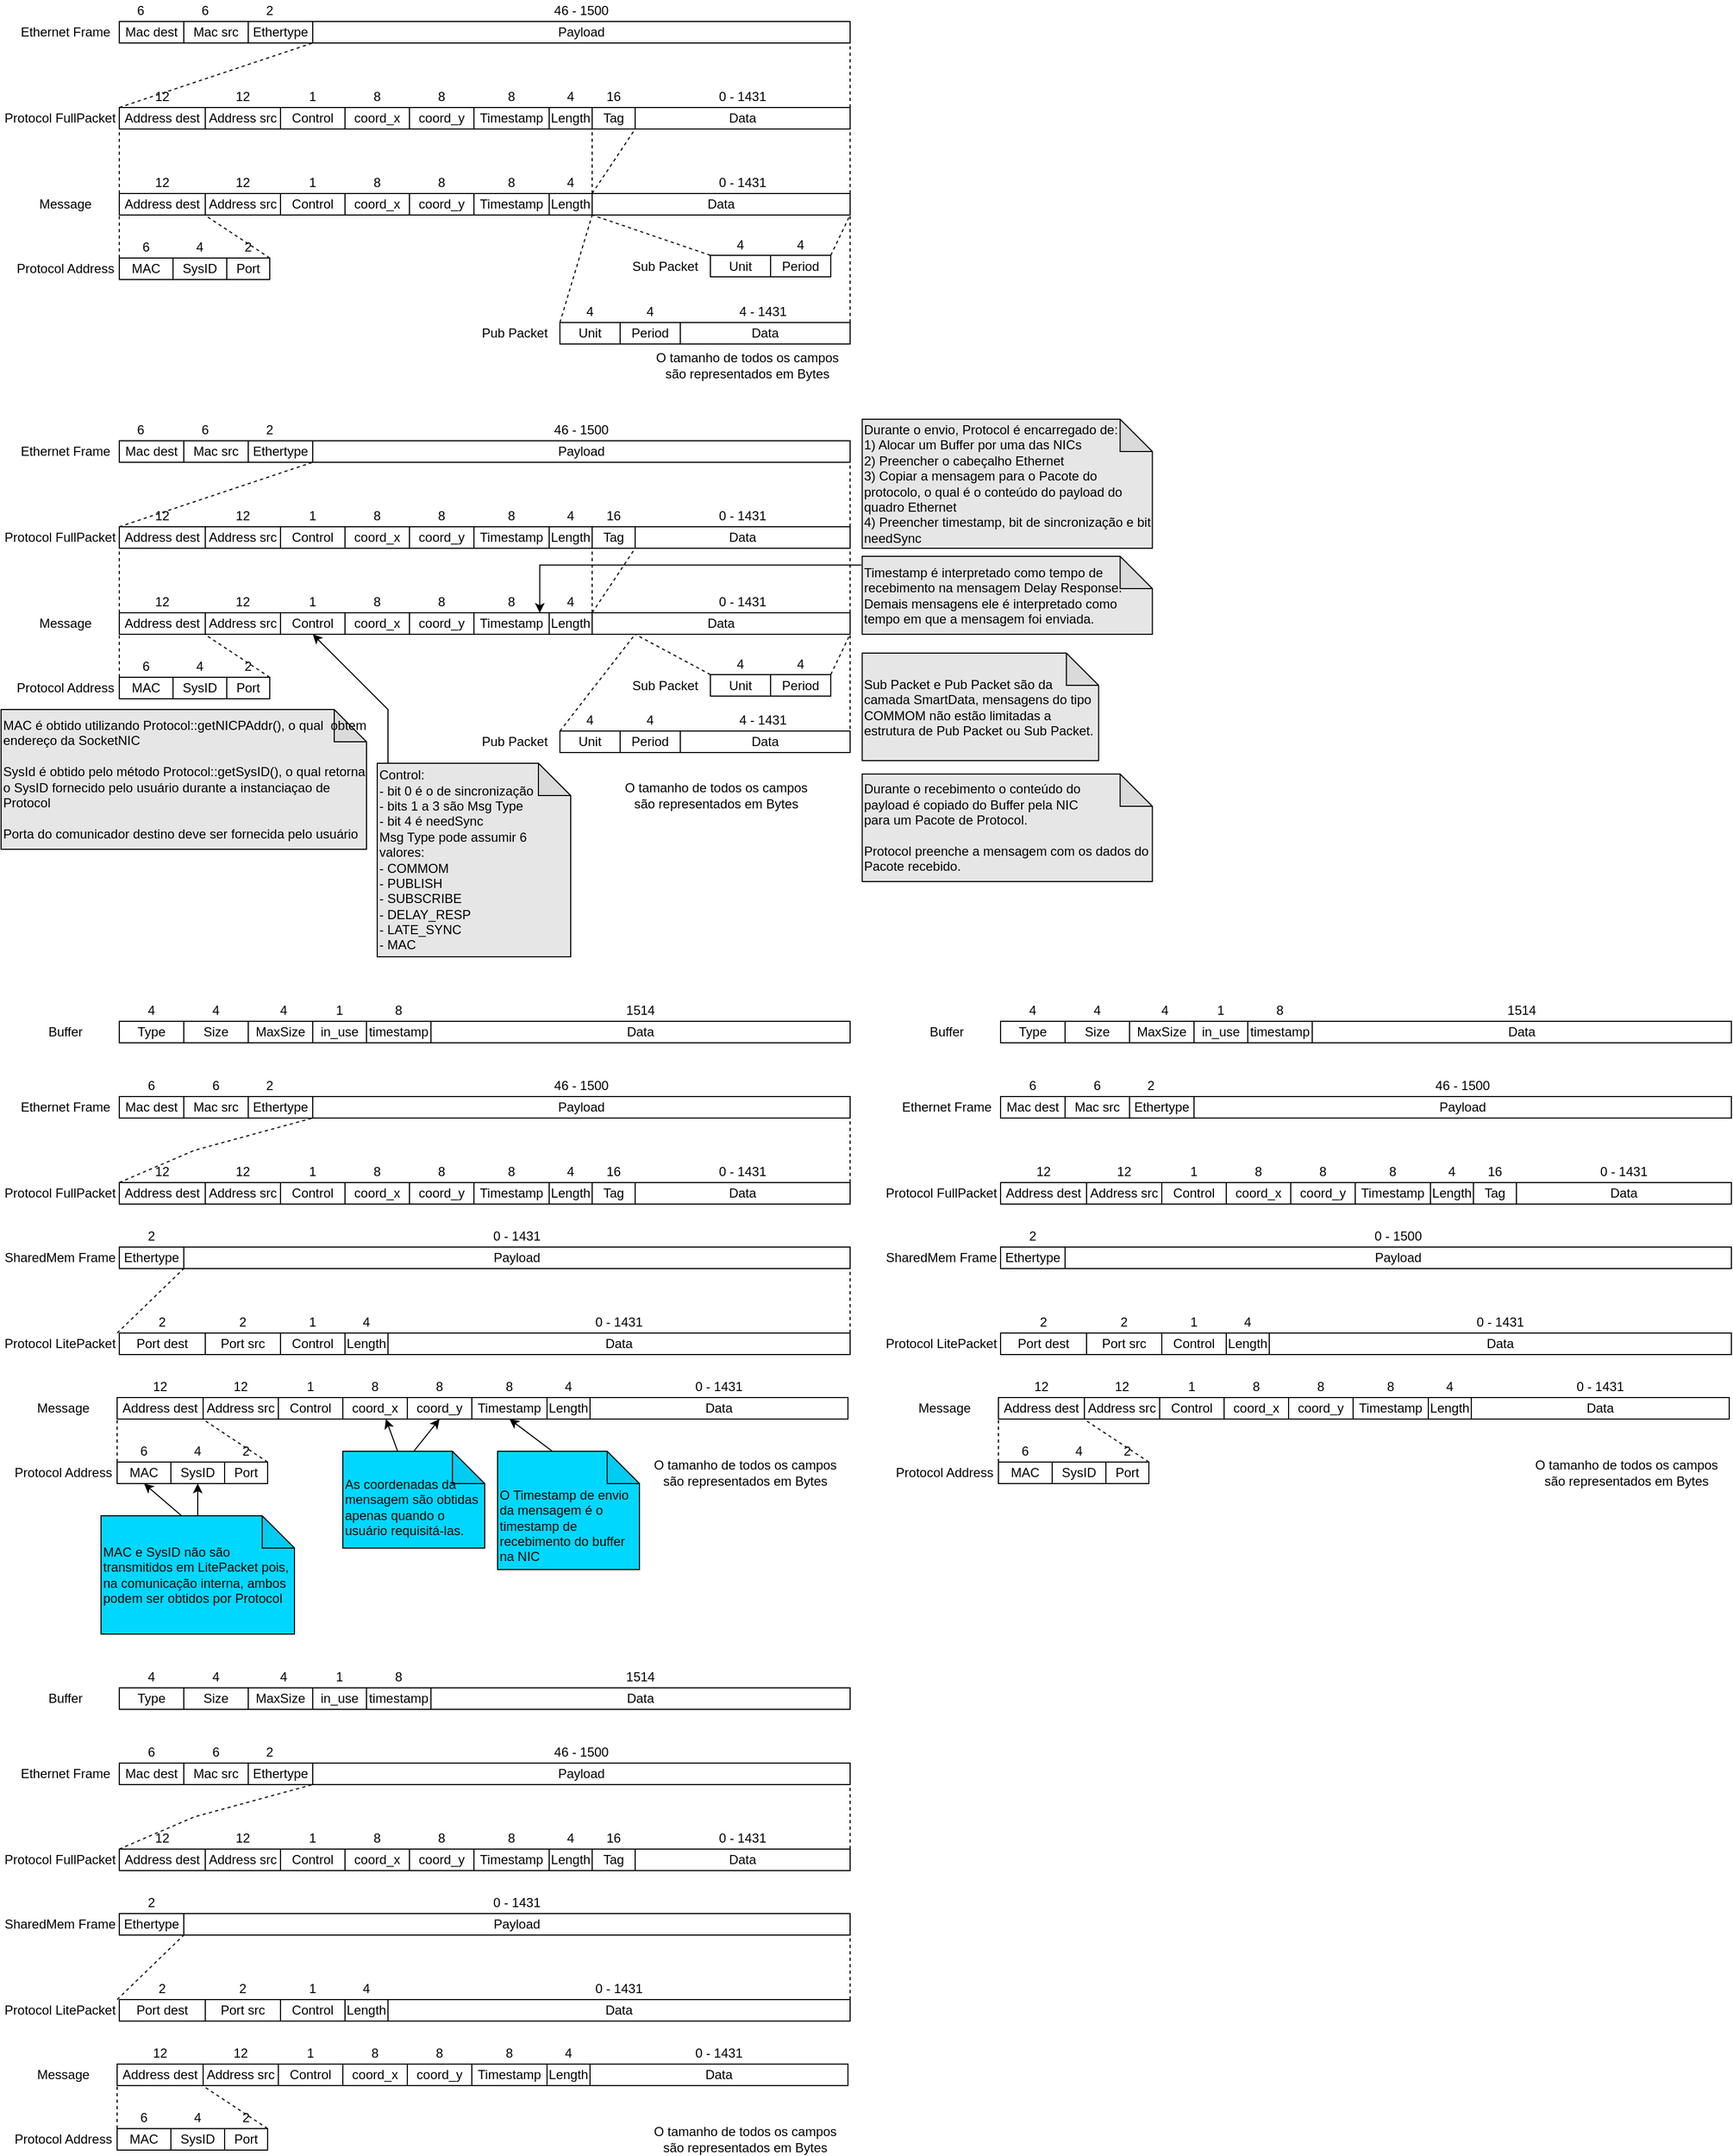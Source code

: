 <mxfile version="27.1.6">
  <diagram name="Page-1" id="uh3iiDSVA0Se7oIFrMVe">
    <mxGraphModel dx="2044" dy="595" grid="1" gridSize="10" guides="1" tooltips="1" connect="1" arrows="1" fold="1" page="1" pageScale="1" pageWidth="827" pageHeight="1169" math="0" shadow="0">
      <root>
        <mxCell id="0" />
        <mxCell id="1" parent="0" />
        <mxCell id="_Zmzz9mBOBpQStMglWqq-3" value="Mac dest" style="rounded=0;whiteSpace=wrap;html=1;" parent="1" vertex="1">
          <mxGeometry y="120" width="60" height="20" as="geometry" />
        </mxCell>
        <mxCell id="_Zmzz9mBOBpQStMglWqq-4" value="Mac src" style="rounded=0;whiteSpace=wrap;html=1;" parent="1" vertex="1">
          <mxGeometry x="60" y="120" width="60" height="20" as="geometry" />
        </mxCell>
        <mxCell id="_Zmzz9mBOBpQStMglWqq-5" value="Ethertype" style="rounded=0;whiteSpace=wrap;html=1;" parent="1" vertex="1">
          <mxGeometry x="120" y="120" width="60" height="20" as="geometry" />
        </mxCell>
        <mxCell id="_Zmzz9mBOBpQStMglWqq-6" value="Payload" style="rounded=0;whiteSpace=wrap;html=1;" parent="1" vertex="1">
          <mxGeometry x="180" y="120" width="500" height="20" as="geometry" />
        </mxCell>
        <mxCell id="_Zmzz9mBOBpQStMglWqq-12" value="Ethernet Frame" style="text;html=1;align=center;verticalAlign=middle;whiteSpace=wrap;rounded=0;" parent="1" vertex="1">
          <mxGeometry x="-100" y="120" width="100" height="20" as="geometry" />
        </mxCell>
        <mxCell id="_Zmzz9mBOBpQStMglWqq-13" value="Protocol FullPacket" style="text;html=1;align=center;verticalAlign=middle;whiteSpace=wrap;rounded=0;" parent="1" vertex="1">
          <mxGeometry x="-110" y="200" width="110" height="20" as="geometry" />
        </mxCell>
        <mxCell id="_Zmzz9mBOBpQStMglWqq-14" value="Message" style="text;html=1;align=center;verticalAlign=middle;whiteSpace=wrap;rounded=0;" parent="1" vertex="1">
          <mxGeometry x="-100" y="280" width="100" height="20" as="geometry" />
        </mxCell>
        <mxCell id="_Zmzz9mBOBpQStMglWqq-17" value="" style="endArrow=none;dashed=1;html=1;rounded=0;entryX=1;entryY=1;entryDx=0;entryDy=0;exitX=1;exitY=0;exitDx=0;exitDy=0;" parent="1" edge="1">
          <mxGeometry width="50" height="50" relative="1" as="geometry">
            <mxPoint x="680" y="280" as="sourcePoint" />
            <mxPoint x="680" y="220" as="targetPoint" />
          </mxGeometry>
        </mxCell>
        <mxCell id="_Zmzz9mBOBpQStMglWqq-18" value="" style="endArrow=none;dashed=1;html=1;rounded=0;entryX=0;entryY=1;entryDx=0;entryDy=0;exitX=0;exitY=0;exitDx=0;exitDy=0;" parent="1" edge="1">
          <mxGeometry width="50" height="50" relative="1" as="geometry">
            <mxPoint x="-3.07e-12" y="280" as="sourcePoint" />
            <mxPoint y="220" as="targetPoint" />
          </mxGeometry>
        </mxCell>
        <mxCell id="_Zmzz9mBOBpQStMglWqq-19" value="" style="endArrow=none;dashed=1;html=1;rounded=0;exitX=0;exitY=0;exitDx=0;exitDy=0;entryX=0;entryY=1;entryDx=0;entryDy=0;" parent="1" edge="1">
          <mxGeometry width="50" height="50" relative="1" as="geometry">
            <mxPoint y="200" as="sourcePoint" />
            <mxPoint x="180.0" y="140" as="targetPoint" />
          </mxGeometry>
        </mxCell>
        <mxCell id="_Zmzz9mBOBpQStMglWqq-20" value="" style="endArrow=none;dashed=1;html=1;rounded=0;exitX=1;exitY=0;exitDx=0;exitDy=0;entryX=1;entryY=1;entryDx=0;entryDy=0;" parent="1" target="_Zmzz9mBOBpQStMglWqq-6" edge="1">
          <mxGeometry width="50" height="50" relative="1" as="geometry">
            <mxPoint x="680" y="200" as="sourcePoint" />
            <mxPoint x="360" y="150" as="targetPoint" />
          </mxGeometry>
        </mxCell>
        <mxCell id="_Zmzz9mBOBpQStMglWqq-21" value="6" style="text;html=1;align=center;verticalAlign=middle;whiteSpace=wrap;rounded=0;" parent="1" vertex="1">
          <mxGeometry x="10" y="100" width="20" height="20" as="geometry" />
        </mxCell>
        <mxCell id="_Zmzz9mBOBpQStMglWqq-22" value="6" style="text;html=1;align=center;verticalAlign=middle;whiteSpace=wrap;rounded=0;" parent="1" vertex="1">
          <mxGeometry x="70" y="100" width="20" height="20" as="geometry" />
        </mxCell>
        <mxCell id="_Zmzz9mBOBpQStMglWqq-23" value="2" style="text;html=1;align=center;verticalAlign=middle;whiteSpace=wrap;rounded=0;" parent="1" vertex="1">
          <mxGeometry x="130" y="100" width="20" height="20" as="geometry" />
        </mxCell>
        <mxCell id="_Zmzz9mBOBpQStMglWqq-24" value="46 - 1500" style="text;html=1;align=center;verticalAlign=middle;whiteSpace=wrap;rounded=0;" parent="1" vertex="1">
          <mxGeometry x="180" y="100" width="500" height="20" as="geometry" />
        </mxCell>
        <mxCell id="y25KU0WXKC6aMiE5-FGc-14" value="Protocol Address" style="text;html=1;align=center;verticalAlign=middle;whiteSpace=wrap;rounded=0;" parent="1" vertex="1">
          <mxGeometry x="-100" y="340" width="100" height="20" as="geometry" />
        </mxCell>
        <mxCell id="y25KU0WXKC6aMiE5-FGc-50" value="Address dest" style="rounded=0;whiteSpace=wrap;html=1;" parent="1" vertex="1">
          <mxGeometry y="200" width="80" height="20" as="geometry" />
        </mxCell>
        <mxCell id="y25KU0WXKC6aMiE5-FGc-51" value="Length" style="rounded=0;whiteSpace=wrap;html=1;" parent="1" vertex="1">
          <mxGeometry x="400" y="200" width="40" height="20" as="geometry" />
        </mxCell>
        <mxCell id="y25KU0WXKC6aMiE5-FGc-52" value="Data" style="rounded=0;whiteSpace=wrap;html=1;" parent="1" vertex="1">
          <mxGeometry x="480" y="200" width="200" height="20" as="geometry" />
        </mxCell>
        <mxCell id="y25KU0WXKC6aMiE5-FGc-53" value="12" style="text;html=1;align=center;verticalAlign=middle;whiteSpace=wrap;rounded=0;" parent="1" vertex="1">
          <mxGeometry y="180" width="80" height="20" as="geometry" />
        </mxCell>
        <mxCell id="y25KU0WXKC6aMiE5-FGc-54" value="12" style="text;html=1;align=center;verticalAlign=middle;whiteSpace=wrap;rounded=0;" parent="1" vertex="1">
          <mxGeometry x="80" y="180" width="70" height="20" as="geometry" />
        </mxCell>
        <mxCell id="y25KU0WXKC6aMiE5-FGc-55" value="0 - 1431" style="text;html=1;align=center;verticalAlign=middle;whiteSpace=wrap;rounded=0;" parent="1" vertex="1">
          <mxGeometry x="480" y="180" width="200" height="20" as="geometry" />
        </mxCell>
        <mxCell id="y25KU0WXKC6aMiE5-FGc-56" value="Address src" style="rounded=0;whiteSpace=wrap;html=1;" parent="1" vertex="1">
          <mxGeometry x="80" y="200" width="70" height="20" as="geometry" />
        </mxCell>
        <mxCell id="y25KU0WXKC6aMiE5-FGc-57" value="4" style="text;html=1;align=center;verticalAlign=middle;whiteSpace=wrap;rounded=0;" parent="1" vertex="1">
          <mxGeometry x="400" y="180" width="40" height="20" as="geometry" />
        </mxCell>
        <mxCell id="y25KU0WXKC6aMiE5-FGc-58" value="" style="endArrow=none;dashed=1;html=1;rounded=0;entryX=0;entryY=1;entryDx=0;entryDy=0;exitX=0;exitY=1;exitDx=0;exitDy=0;" parent="1" source="y25KU0WXKC6aMiE5-FGc-70" target="y25KU0WXKC6aMiE5-FGc-59" edge="1">
          <mxGeometry width="50" height="50" relative="1" as="geometry">
            <mxPoint y="370" as="sourcePoint" />
            <mxPoint x="30" y="300" as="targetPoint" />
          </mxGeometry>
        </mxCell>
        <mxCell id="y25KU0WXKC6aMiE5-FGc-59" value="Address dest" style="rounded=0;whiteSpace=wrap;html=1;" parent="1" vertex="1">
          <mxGeometry y="280" width="80" height="20" as="geometry" />
        </mxCell>
        <mxCell id="y25KU0WXKC6aMiE5-FGc-60" value="Length" style="rounded=0;whiteSpace=wrap;html=1;" parent="1" vertex="1">
          <mxGeometry x="400" y="280" width="40" height="20" as="geometry" />
        </mxCell>
        <mxCell id="y25KU0WXKC6aMiE5-FGc-61" value="Data" style="rounded=0;whiteSpace=wrap;html=1;" parent="1" vertex="1">
          <mxGeometry x="440" y="280" width="240" height="20" as="geometry" />
        </mxCell>
        <mxCell id="y25KU0WXKC6aMiE5-FGc-62" value="12" style="text;html=1;align=center;verticalAlign=middle;whiteSpace=wrap;rounded=0;" parent="1" vertex="1">
          <mxGeometry y="260" width="80" height="20" as="geometry" />
        </mxCell>
        <mxCell id="y25KU0WXKC6aMiE5-FGc-63" value="12" style="text;html=1;align=center;verticalAlign=middle;whiteSpace=wrap;rounded=0;" parent="1" vertex="1">
          <mxGeometry x="80" y="260" width="70" height="20" as="geometry" />
        </mxCell>
        <mxCell id="y25KU0WXKC6aMiE5-FGc-64" value="0 -&amp;nbsp;1431" style="text;html=1;align=center;verticalAlign=middle;whiteSpace=wrap;rounded=0;" parent="1" vertex="1">
          <mxGeometry x="480" y="260" width="200" height="20" as="geometry" />
        </mxCell>
        <mxCell id="y25KU0WXKC6aMiE5-FGc-65" value="Address src" style="rounded=0;whiteSpace=wrap;html=1;" parent="1" vertex="1">
          <mxGeometry x="80" y="280" width="70" height="20" as="geometry" />
        </mxCell>
        <mxCell id="y25KU0WXKC6aMiE5-FGc-66" value="4" style="text;html=1;align=center;verticalAlign=middle;whiteSpace=wrap;rounded=0;" parent="1" vertex="1">
          <mxGeometry x="400" y="260" width="40" height="20" as="geometry" />
        </mxCell>
        <mxCell id="y25KU0WXKC6aMiE5-FGc-67" value="MAC" style="rounded=0;whiteSpace=wrap;html=1;" parent="1" vertex="1">
          <mxGeometry y="340" width="50" height="20" as="geometry" />
        </mxCell>
        <mxCell id="y25KU0WXKC6aMiE5-FGc-68" value="SysID" style="rounded=0;whiteSpace=wrap;html=1;" parent="1" vertex="1">
          <mxGeometry x="50" y="340" width="50" height="20" as="geometry" />
        </mxCell>
        <mxCell id="y25KU0WXKC6aMiE5-FGc-69" value="Port" style="rounded=0;whiteSpace=wrap;html=1;" parent="1" vertex="1">
          <mxGeometry x="100" y="340" width="40" height="20" as="geometry" />
        </mxCell>
        <mxCell id="y25KU0WXKC6aMiE5-FGc-70" value="6" style="text;html=1;align=center;verticalAlign=middle;whiteSpace=wrap;rounded=0;" parent="1" vertex="1">
          <mxGeometry y="320" width="50" height="20" as="geometry" />
        </mxCell>
        <mxCell id="y25KU0WXKC6aMiE5-FGc-71" value="4" style="text;html=1;align=center;verticalAlign=middle;whiteSpace=wrap;rounded=0;" parent="1" vertex="1">
          <mxGeometry x="50" y="320" width="50" height="20" as="geometry" />
        </mxCell>
        <mxCell id="y25KU0WXKC6aMiE5-FGc-72" value="2" style="text;html=1;align=center;verticalAlign=middle;whiteSpace=wrap;rounded=0;" parent="1" vertex="1">
          <mxGeometry x="100" y="320" width="40" height="20" as="geometry" />
        </mxCell>
        <mxCell id="y25KU0WXKC6aMiE5-FGc-73" value="" style="endArrow=none;dashed=1;html=1;rounded=0;entryX=0;entryY=1;entryDx=0;entryDy=0;exitX=1;exitY=1;exitDx=0;exitDy=0;" parent="1" source="y25KU0WXKC6aMiE5-FGc-72" edge="1">
          <mxGeometry width="50" height="50" relative="1" as="geometry">
            <mxPoint x="79.43" y="340" as="sourcePoint" />
            <mxPoint x="79.43" y="300" as="targetPoint" />
          </mxGeometry>
        </mxCell>
        <mxCell id="y25KU0WXKC6aMiE5-FGc-74" value="O tamanho de todos os campos são representados em Bytes" style="text;html=1;align=center;verticalAlign=middle;whiteSpace=wrap;rounded=0;" parent="1" vertex="1">
          <mxGeometry x="489" y="430" width="191" height="20" as="geometry" />
        </mxCell>
        <mxCell id="KVXpcubTUPsC0JayO_s4-41" value="O tamanho de todos os campos são representados em Bytes" style="text;html=1;align=center;verticalAlign=middle;whiteSpace=wrap;rounded=0;" parent="1" vertex="1">
          <mxGeometry x="460.25" y="830" width="191" height="20" as="geometry" />
        </mxCell>
        <mxCell id="KVXpcubTUPsC0JayO_s4-47" value="&lt;div align=&quot;left&quot;&gt;MAC é obtido utilizando Protocol::getNICPAddr(), o qual&amp;nbsp; obtem endereço da SocketNIC&lt;/div&gt;&lt;div align=&quot;left&quot;&gt;&lt;br&gt;&lt;/div&gt;&lt;div align=&quot;left&quot;&gt;SysId é obtido pelo método Protocol::getSysID(), o qual retorna o SysID fornecido pelo usuário durante a instanciaçao de Protocol&lt;/div&gt;&lt;div&gt;&lt;br&gt;&lt;/div&gt;&lt;div&gt;Porta do comunicador destino deve ser fornecida pelo usuário&lt;/div&gt;" style="shape=note;whiteSpace=wrap;html=1;backgroundOutline=1;darkOpacity=0.05;align=left;fillColor=#E6E6E6;" parent="1" vertex="1">
          <mxGeometry x="-110" y="760" width="340" height="130" as="geometry" />
        </mxCell>
        <mxCell id="KVXpcubTUPsC0JayO_s4-49" value="&lt;div align=&quot;left&quot;&gt;Durante o envio, Protocol é encarregado de:&lt;br&gt;1) Alocar um Buffer por uma das NICs&lt;/div&gt;&lt;div align=&quot;left&quot;&gt;2) Preencher o cabeçalho Ethernet&lt;/div&gt;&lt;div align=&quot;left&quot;&gt;3) Copiar a mensagem para o Pacote do protocolo, o qual é o conteúdo do payload do quadro Ethernet&lt;/div&gt;4) Preencher timestamp, bit de sincronização e bit needSync" style="shape=note;whiteSpace=wrap;html=1;backgroundOutline=1;darkOpacity=0.05;align=left;fillColor=#E6E6E6;" parent="1" vertex="1">
          <mxGeometry x="691.25" y="490" width="270" height="120" as="geometry" />
        </mxCell>
        <mxCell id="KVXpcubTUPsC0JayO_s4-50" value="&lt;div&gt;Durante o recebimento o conteúdo do&lt;/div&gt;&lt;div&gt;payload é copiado do Buffer pela NIC&lt;/div&gt;&lt;div&gt;para um Pacote de Protocol.&lt;/div&gt;&lt;div&gt;&lt;br&gt;&lt;/div&gt;&lt;div&gt;Protocol preenche a mensagem com os dados do Pacote recebido.&lt;/div&gt;" style="shape=note;whiteSpace=wrap;html=1;backgroundOutline=1;darkOpacity=0.05;align=left;fillColor=#E6E6E6;" parent="1" vertex="1">
          <mxGeometry x="691.25" y="820" width="270" height="100" as="geometry" />
        </mxCell>
        <mxCell id="ssQSO5jhh2rVMjGIj6xP-1" value="Control" style="rounded=0;whiteSpace=wrap;html=1;" parent="1" vertex="1">
          <mxGeometry x="150" y="200" width="60" height="20" as="geometry" />
        </mxCell>
        <mxCell id="ssQSO5jhh2rVMjGIj6xP-2" value="1" style="text;html=1;align=center;verticalAlign=middle;whiteSpace=wrap;rounded=0;" parent="1" vertex="1">
          <mxGeometry x="150" y="180" width="60" height="20" as="geometry" />
        </mxCell>
        <mxCell id="ssQSO5jhh2rVMjGIj6xP-3" value="Control" style="rounded=0;whiteSpace=wrap;html=1;" parent="1" vertex="1">
          <mxGeometry x="150" y="280" width="60" height="20" as="geometry" />
        </mxCell>
        <mxCell id="ssQSO5jhh2rVMjGIj6xP-4" value="1" style="text;html=1;align=center;verticalAlign=middle;whiteSpace=wrap;rounded=0;" parent="1" vertex="1">
          <mxGeometry x="150" y="260" width="60" height="20" as="geometry" />
        </mxCell>
        <mxCell id="ssQSO5jhh2rVMjGIj6xP-25" value="&lt;div align=&quot;left&quot;&gt;Control:&lt;/div&gt;&lt;div align=&quot;left&quot;&gt;&lt;span style=&quot;white-space: pre;&quot;&gt;- &lt;/span&gt;bit 0 é o de sincronização&lt;/div&gt;&lt;div align=&quot;left&quot;&gt;- bits 1 a 3 são Msg Type&lt;/div&gt;&lt;div align=&quot;left&quot;&gt;&lt;span style=&quot;white-space: pre;&quot;&gt;- bit 4 é needSync&lt;/span&gt;&lt;/div&gt;&lt;div align=&quot;left&quot;&gt;Msg Type pode assumir 6 valores:&lt;/div&gt;&lt;div align=&quot;left&quot;&gt;- COMMOM&lt;/div&gt;&lt;div align=&quot;left&quot;&gt;- PUBLISH&lt;br&gt;- SUBSCRIBE&lt;/div&gt;&lt;div align=&quot;left&quot;&gt;- DELAY_RESP&lt;/div&gt;&lt;div align=&quot;left&quot;&gt;- LATE_SYNC&lt;/div&gt;&lt;div align=&quot;left&quot;&gt;- MAC&lt;/div&gt;" style="shape=note;whiteSpace=wrap;html=1;backgroundOutline=1;darkOpacity=0.05;align=left;fillColor=#E6E6E6;" parent="1" vertex="1">
          <mxGeometry x="240" y="810" width="180" height="180" as="geometry" />
        </mxCell>
        <mxCell id="ssQSO5jhh2rVMjGIj6xP-26" value="" style="endArrow=classic;html=1;rounded=0;entryX=0.5;entryY=1;entryDx=0;entryDy=0;" parent="1" edge="1">
          <mxGeometry width="50" height="50" relative="1" as="geometry">
            <mxPoint x="250" y="810" as="sourcePoint" />
            <mxPoint x="180.0" y="690" as="targetPoint" />
            <Array as="points">
              <mxPoint x="250" y="760" />
            </Array>
          </mxGeometry>
        </mxCell>
        <mxCell id="ssQSO5jhh2rVMjGIj6xP-27" value="Unit" style="rounded=0;whiteSpace=wrap;html=1;" parent="1" vertex="1">
          <mxGeometry x="550" y="337.5" width="56" height="20" as="geometry" />
        </mxCell>
        <mxCell id="ssQSO5jhh2rVMjGIj6xP-29" value="Sub Packet" style="text;html=1;align=center;verticalAlign=middle;whiteSpace=wrap;rounded=0;" parent="1" vertex="1">
          <mxGeometry x="466" y="340" width="84" height="15" as="geometry" />
        </mxCell>
        <mxCell id="ssQSO5jhh2rVMjGIj6xP-31" value="4" style="text;html=1;align=center;verticalAlign=middle;whiteSpace=wrap;rounded=0;" parent="1" vertex="1">
          <mxGeometry x="550" y="317.5" width="56" height="20" as="geometry" />
        </mxCell>
        <mxCell id="ssQSO5jhh2rVMjGIj6xP-32" value="Period" style="rounded=0;whiteSpace=wrap;html=1;" parent="1" vertex="1">
          <mxGeometry x="606" y="337.5" width="56" height="20" as="geometry" />
        </mxCell>
        <mxCell id="ssQSO5jhh2rVMjGIj6xP-33" value="4" style="text;html=1;align=center;verticalAlign=middle;whiteSpace=wrap;rounded=0;" parent="1" vertex="1">
          <mxGeometry x="606" y="317.5" width="56" height="20" as="geometry" />
        </mxCell>
        <mxCell id="ssQSO5jhh2rVMjGIj6xP-38" value="Unit" style="rounded=0;whiteSpace=wrap;html=1;" parent="1" vertex="1">
          <mxGeometry x="410" y="400" width="56" height="20" as="geometry" />
        </mxCell>
        <mxCell id="ssQSO5jhh2rVMjGIj6xP-39" value="Pub Packet" style="text;html=1;align=center;verticalAlign=middle;whiteSpace=wrap;rounded=0;" parent="1" vertex="1">
          <mxGeometry x="326" y="402.5" width="84" height="15" as="geometry" />
        </mxCell>
        <mxCell id="ssQSO5jhh2rVMjGIj6xP-40" value="4" style="text;html=1;align=center;verticalAlign=middle;whiteSpace=wrap;rounded=0;" parent="1" vertex="1">
          <mxGeometry x="410" y="380" width="56" height="20" as="geometry" />
        </mxCell>
        <mxCell id="ssQSO5jhh2rVMjGIj6xP-41" value="Period" style="rounded=0;whiteSpace=wrap;html=1;" parent="1" vertex="1">
          <mxGeometry x="466" y="400" width="56" height="20" as="geometry" />
        </mxCell>
        <mxCell id="ssQSO5jhh2rVMjGIj6xP-42" value="4" style="text;html=1;align=center;verticalAlign=middle;whiteSpace=wrap;rounded=0;" parent="1" vertex="1">
          <mxGeometry x="466" y="380" width="56" height="20" as="geometry" />
        </mxCell>
        <mxCell id="ssQSO5jhh2rVMjGIj6xP-43" value="Data" style="rounded=0;whiteSpace=wrap;html=1;" parent="1" vertex="1">
          <mxGeometry x="522" y="400" width="158" height="20" as="geometry" />
        </mxCell>
        <mxCell id="ssQSO5jhh2rVMjGIj6xP-44" value="4 -&amp;nbsp;1431" style="text;html=1;align=center;verticalAlign=middle;whiteSpace=wrap;rounded=0;" parent="1" vertex="1">
          <mxGeometry x="520" y="380" width="158" height="20" as="geometry" />
        </mxCell>
        <mxCell id="ssQSO5jhh2rVMjGIj6xP-45" value="" style="endArrow=none;dashed=1;html=1;rounded=0;entryX=0;entryY=1;entryDx=0;entryDy=0;exitX=0;exitY=0;exitDx=0;exitDy=0;" parent="1" source="ssQSO5jhh2rVMjGIj6xP-27" target="y25KU0WXKC6aMiE5-FGc-61" edge="1">
          <mxGeometry width="50" height="50" relative="1" as="geometry">
            <mxPoint x="210" y="430" as="sourcePoint" />
            <mxPoint x="260" y="380" as="targetPoint" />
          </mxGeometry>
        </mxCell>
        <mxCell id="ssQSO5jhh2rVMjGIj6xP-46" value="" style="endArrow=none;dashed=1;html=1;rounded=0;exitX=1;exitY=0;exitDx=0;exitDy=0;entryX=1;entryY=1;entryDx=0;entryDy=0;" parent="1" source="ssQSO5jhh2rVMjGIj6xP-32" target="y25KU0WXKC6aMiE5-FGc-61" edge="1">
          <mxGeometry width="50" height="50" relative="1" as="geometry">
            <mxPoint x="570" y="360" as="sourcePoint" />
            <mxPoint x="620" y="310" as="targetPoint" />
          </mxGeometry>
        </mxCell>
        <mxCell id="ssQSO5jhh2rVMjGIj6xP-47" value="" style="endArrow=none;dashed=1;html=1;rounded=0;exitX=0;exitY=1;exitDx=0;exitDy=0;entryX=0;entryY=1;entryDx=0;entryDy=0;" parent="1" source="ssQSO5jhh2rVMjGIj6xP-40" target="y25KU0WXKC6aMiE5-FGc-61" edge="1">
          <mxGeometry width="50" height="50" relative="1" as="geometry">
            <mxPoint x="430" y="360" as="sourcePoint" />
            <mxPoint x="480" y="300" as="targetPoint" />
          </mxGeometry>
        </mxCell>
        <mxCell id="ssQSO5jhh2rVMjGIj6xP-48" value="" style="endArrow=none;dashed=1;html=1;rounded=0;entryX=1;entryY=1;entryDx=0;entryDy=0;exitX=1;exitY=0;exitDx=0;exitDy=0;" parent="1" source="ssQSO5jhh2rVMjGIj6xP-43" target="y25KU0WXKC6aMiE5-FGc-61" edge="1">
          <mxGeometry width="50" height="50" relative="1" as="geometry">
            <mxPoint x="624" y="520" as="sourcePoint" />
            <mxPoint x="510" y="430" as="targetPoint" />
          </mxGeometry>
        </mxCell>
        <mxCell id="ssQSO5jhh2rVMjGIj6xP-65" value="&lt;div align=&quot;left&quot;&gt;Sub Packet e Pub Packet são da camada SmartData, mensagens do tipo COMMOM não estão limitadas a estrutura de Pub Packet ou Sub Packet.&lt;/div&gt;" style="shape=note;whiteSpace=wrap;html=1;backgroundOutline=1;darkOpacity=0.05;align=left;fillColor=#E6E6E6;" parent="1" vertex="1">
          <mxGeometry x="691.25" y="707.5" width="220" height="100" as="geometry" />
        </mxCell>
        <mxCell id="_qdxAJ7Zo68JUZ1Iqq-v-1" value="Timestamp" style="rounded=0;whiteSpace=wrap;html=1;" parent="1" vertex="1">
          <mxGeometry x="330" y="200" width="70" height="20" as="geometry" />
        </mxCell>
        <mxCell id="_qdxAJ7Zo68JUZ1Iqq-v-2" value="8" style="text;html=1;align=center;verticalAlign=middle;whiteSpace=wrap;rounded=0;" parent="1" vertex="1">
          <mxGeometry x="330" y="180" width="70" height="20" as="geometry" />
        </mxCell>
        <mxCell id="_qdxAJ7Zo68JUZ1Iqq-v-6" value="Timestamp" style="rounded=0;whiteSpace=wrap;html=1;" parent="1" vertex="1">
          <mxGeometry x="330" y="280" width="70" height="20" as="geometry" />
        </mxCell>
        <mxCell id="_qdxAJ7Zo68JUZ1Iqq-v-7" value="8" style="text;html=1;align=center;verticalAlign=middle;whiteSpace=wrap;rounded=0;" parent="1" vertex="1">
          <mxGeometry x="330" y="260" width="70" height="20" as="geometry" />
        </mxCell>
        <mxCell id="_qdxAJ7Zo68JUZ1Iqq-v-48" style="edgeStyle=orthogonalEdgeStyle;rounded=0;orthogonalLoop=1;jettySize=auto;html=1;exitX=-0.003;exitY=0.112;exitDx=0;exitDy=0;exitPerimeter=0;" parent="1" source="_qdxAJ7Zo68JUZ1Iqq-v-47" edge="1">
          <mxGeometry relative="1" as="geometry">
            <mxPoint x="391.25" y="670" as="targetPoint" />
            <Array as="points">
              <mxPoint x="391.25" y="626" />
              <mxPoint x="391.25" y="670" />
            </Array>
          </mxGeometry>
        </mxCell>
        <mxCell id="_qdxAJ7Zo68JUZ1Iqq-v-47" value="Timestamp é interpretado como tempo de recebimento na mensagem Delay Response. Demais mensagens ele é interpretado como tempo em que a mensagem foi enviada." style="shape=note;whiteSpace=wrap;html=1;backgroundOutline=1;darkOpacity=0.05;align=left;fillColor=#E6E6E6;" parent="1" vertex="1">
          <mxGeometry x="691.25" y="617.5" width="270" height="72.5" as="geometry" />
        </mxCell>
        <mxCell id="dVsTjiGW9EGKWnVv33oI-1" value="coord_y" style="rounded=0;whiteSpace=wrap;html=1;" parent="1" vertex="1">
          <mxGeometry x="270" y="200" width="60" height="20" as="geometry" />
        </mxCell>
        <mxCell id="dVsTjiGW9EGKWnVv33oI-2" value="8" style="text;html=1;align=center;verticalAlign=middle;whiteSpace=wrap;rounded=0;" parent="1" vertex="1">
          <mxGeometry x="270" y="180" width="60" height="20" as="geometry" />
        </mxCell>
        <mxCell id="dVsTjiGW9EGKWnVv33oI-3" value="coord_x" style="rounded=0;whiteSpace=wrap;html=1;" parent="1" vertex="1">
          <mxGeometry x="210" y="200" width="60" height="20" as="geometry" />
        </mxCell>
        <mxCell id="dVsTjiGW9EGKWnVv33oI-4" value="8" style="text;html=1;align=center;verticalAlign=middle;whiteSpace=wrap;rounded=0;" parent="1" vertex="1">
          <mxGeometry x="210" y="180" width="60" height="20" as="geometry" />
        </mxCell>
        <mxCell id="dVsTjiGW9EGKWnVv33oI-5" value="coord_y" style="rounded=0;whiteSpace=wrap;html=1;" parent="1" vertex="1">
          <mxGeometry x="270" y="280" width="60" height="20" as="geometry" />
        </mxCell>
        <mxCell id="dVsTjiGW9EGKWnVv33oI-6" value="8" style="text;html=1;align=center;verticalAlign=middle;whiteSpace=wrap;rounded=0;" parent="1" vertex="1">
          <mxGeometry x="270" y="260" width="60" height="20" as="geometry" />
        </mxCell>
        <mxCell id="dVsTjiGW9EGKWnVv33oI-7" value="coord_x" style="rounded=0;whiteSpace=wrap;html=1;" parent="1" vertex="1">
          <mxGeometry x="210" y="280" width="60" height="20" as="geometry" />
        </mxCell>
        <mxCell id="dVsTjiGW9EGKWnVv33oI-8" value="8" style="text;html=1;align=center;verticalAlign=middle;whiteSpace=wrap;rounded=0;" parent="1" vertex="1">
          <mxGeometry x="210" y="260" width="60" height="20" as="geometry" />
        </mxCell>
        <mxCell id="dVsTjiGW9EGKWnVv33oI-14" value="Tag" style="rounded=0;whiteSpace=wrap;html=1;" parent="1" vertex="1">
          <mxGeometry x="440" y="200" width="40" height="20" as="geometry" />
        </mxCell>
        <mxCell id="dVsTjiGW9EGKWnVv33oI-15" value="16" style="text;html=1;align=center;verticalAlign=middle;whiteSpace=wrap;rounded=0;" parent="1" vertex="1">
          <mxGeometry x="440" y="180" width="40" height="20" as="geometry" />
        </mxCell>
        <mxCell id="dVsTjiGW9EGKWnVv33oI-18" value="Mac dest" style="rounded=0;whiteSpace=wrap;html=1;" parent="1" vertex="1">
          <mxGeometry x="2.665e-15" y="510" width="60" height="20" as="geometry" />
        </mxCell>
        <mxCell id="dVsTjiGW9EGKWnVv33oI-19" value="Mac src" style="rounded=0;whiteSpace=wrap;html=1;" parent="1" vertex="1">
          <mxGeometry x="60" y="510" width="60" height="20" as="geometry" />
        </mxCell>
        <mxCell id="dVsTjiGW9EGKWnVv33oI-20" value="Ethertype" style="rounded=0;whiteSpace=wrap;html=1;" parent="1" vertex="1">
          <mxGeometry x="120" y="510" width="60" height="20" as="geometry" />
        </mxCell>
        <mxCell id="dVsTjiGW9EGKWnVv33oI-21" value="Payload" style="rounded=0;whiteSpace=wrap;html=1;" parent="1" vertex="1">
          <mxGeometry x="180" y="510" width="500" height="20" as="geometry" />
        </mxCell>
        <mxCell id="dVsTjiGW9EGKWnVv33oI-22" value="Ethernet Frame" style="text;html=1;align=center;verticalAlign=middle;whiteSpace=wrap;rounded=0;" parent="1" vertex="1">
          <mxGeometry x="-100" y="510" width="100" height="20" as="geometry" />
        </mxCell>
        <mxCell id="dVsTjiGW9EGKWnVv33oI-27" value="" style="endArrow=none;dashed=1;html=1;rounded=0;exitX=0;exitY=0;exitDx=0;exitDy=0;entryX=0;entryY=1;entryDx=0;entryDy=0;" parent="1" edge="1">
          <mxGeometry width="50" height="50" relative="1" as="geometry">
            <mxPoint x="2.665e-15" y="590" as="sourcePoint" />
            <mxPoint x="180.0" y="530" as="targetPoint" />
          </mxGeometry>
        </mxCell>
        <mxCell id="dVsTjiGW9EGKWnVv33oI-28" value="" style="endArrow=none;dashed=1;html=1;rounded=0;exitX=1;exitY=1;exitDx=0;exitDy=0;entryX=1;entryY=1;entryDx=0;entryDy=0;" parent="1" target="dVsTjiGW9EGKWnVv33oI-21" edge="1">
          <mxGeometry width="50" height="50" relative="1" as="geometry">
            <mxPoint x="680" y="590" as="sourcePoint" />
            <mxPoint x="690.0" y="530" as="targetPoint" />
          </mxGeometry>
        </mxCell>
        <mxCell id="dVsTjiGW9EGKWnVv33oI-29" value="6" style="text;html=1;align=center;verticalAlign=middle;whiteSpace=wrap;rounded=0;" parent="1" vertex="1">
          <mxGeometry x="10.0" y="490" width="20" height="20" as="geometry" />
        </mxCell>
        <mxCell id="dVsTjiGW9EGKWnVv33oI-30" value="6" style="text;html=1;align=center;verticalAlign=middle;whiteSpace=wrap;rounded=0;" parent="1" vertex="1">
          <mxGeometry x="70" y="490" width="20" height="20" as="geometry" />
        </mxCell>
        <mxCell id="dVsTjiGW9EGKWnVv33oI-31" value="2" style="text;html=1;align=center;verticalAlign=middle;whiteSpace=wrap;rounded=0;" parent="1" vertex="1">
          <mxGeometry x="130" y="490" width="20" height="20" as="geometry" />
        </mxCell>
        <mxCell id="dVsTjiGW9EGKWnVv33oI-32" value="46 - 1500" style="text;html=1;align=center;verticalAlign=middle;whiteSpace=wrap;rounded=0;" parent="1" vertex="1">
          <mxGeometry x="180" y="490" width="500" height="20" as="geometry" />
        </mxCell>
        <mxCell id="dVsTjiGW9EGKWnVv33oI-33" value="Protocol Address" style="text;html=1;align=center;verticalAlign=middle;whiteSpace=wrap;rounded=0;" parent="1" vertex="1">
          <mxGeometry x="-100" y="730" width="100" height="20" as="geometry" />
        </mxCell>
        <mxCell id="dVsTjiGW9EGKWnVv33oI-42" value="" style="endArrow=none;dashed=1;html=1;rounded=0;entryX=0;entryY=1;entryDx=0;entryDy=0;exitX=0;exitY=1;exitDx=0;exitDy=0;" parent="1" source="dVsTjiGW9EGKWnVv33oI-54" edge="1">
          <mxGeometry width="50" height="50" relative="1" as="geometry">
            <mxPoint x="2.665e-15" y="760" as="sourcePoint" />
            <mxPoint y="690" as="targetPoint" />
          </mxGeometry>
        </mxCell>
        <mxCell id="dVsTjiGW9EGKWnVv33oI-51" value="MAC" style="rounded=0;whiteSpace=wrap;html=1;" parent="1" vertex="1">
          <mxGeometry x="2.665e-15" y="730" width="50" height="20" as="geometry" />
        </mxCell>
        <mxCell id="dVsTjiGW9EGKWnVv33oI-52" value="SysID" style="rounded=0;whiteSpace=wrap;html=1;" parent="1" vertex="1">
          <mxGeometry x="50" y="730" width="50" height="20" as="geometry" />
        </mxCell>
        <mxCell id="dVsTjiGW9EGKWnVv33oI-53" value="Port" style="rounded=0;whiteSpace=wrap;html=1;" parent="1" vertex="1">
          <mxGeometry x="100" y="730" width="40" height="20" as="geometry" />
        </mxCell>
        <mxCell id="dVsTjiGW9EGKWnVv33oI-54" value="6" style="text;html=1;align=center;verticalAlign=middle;whiteSpace=wrap;rounded=0;" parent="1" vertex="1">
          <mxGeometry x="2.665e-15" y="710" width="50" height="20" as="geometry" />
        </mxCell>
        <mxCell id="dVsTjiGW9EGKWnVv33oI-55" value="4" style="text;html=1;align=center;verticalAlign=middle;whiteSpace=wrap;rounded=0;" parent="1" vertex="1">
          <mxGeometry x="50" y="710" width="50" height="20" as="geometry" />
        </mxCell>
        <mxCell id="dVsTjiGW9EGKWnVv33oI-56" value="2" style="text;html=1;align=center;verticalAlign=middle;whiteSpace=wrap;rounded=0;" parent="1" vertex="1">
          <mxGeometry x="100" y="710" width="40" height="20" as="geometry" />
        </mxCell>
        <mxCell id="dVsTjiGW9EGKWnVv33oI-57" value="" style="endArrow=none;dashed=1;html=1;rounded=0;entryX=0;entryY=1;entryDx=0;entryDy=0;exitX=1;exitY=1;exitDx=0;exitDy=0;" parent="1" source="dVsTjiGW9EGKWnVv33oI-56" edge="1">
          <mxGeometry width="50" height="50" relative="1" as="geometry">
            <mxPoint x="79.43" y="730" as="sourcePoint" />
            <mxPoint x="79.43" y="690" as="targetPoint" />
          </mxGeometry>
        </mxCell>
        <mxCell id="dVsTjiGW9EGKWnVv33oI-63" value="Unit" style="rounded=0;whiteSpace=wrap;html=1;" parent="1" vertex="1">
          <mxGeometry x="550" y="727.5" width="56" height="20" as="geometry" />
        </mxCell>
        <mxCell id="dVsTjiGW9EGKWnVv33oI-64" value="Sub Packet" style="text;html=1;align=center;verticalAlign=middle;whiteSpace=wrap;rounded=0;" parent="1" vertex="1">
          <mxGeometry x="466" y="730" width="84" height="15" as="geometry" />
        </mxCell>
        <mxCell id="dVsTjiGW9EGKWnVv33oI-65" value="4" style="text;html=1;align=center;verticalAlign=middle;whiteSpace=wrap;rounded=0;" parent="1" vertex="1">
          <mxGeometry x="550" y="707.5" width="56" height="20" as="geometry" />
        </mxCell>
        <mxCell id="dVsTjiGW9EGKWnVv33oI-66" value="Period" style="rounded=0;whiteSpace=wrap;html=1;" parent="1" vertex="1">
          <mxGeometry x="606" y="727.5" width="56" height="20" as="geometry" />
        </mxCell>
        <mxCell id="dVsTjiGW9EGKWnVv33oI-67" value="4" style="text;html=1;align=center;verticalAlign=middle;whiteSpace=wrap;rounded=0;" parent="1" vertex="1">
          <mxGeometry x="606" y="707.5" width="56" height="20" as="geometry" />
        </mxCell>
        <mxCell id="dVsTjiGW9EGKWnVv33oI-68" value="Unit" style="rounded=0;whiteSpace=wrap;html=1;" parent="1" vertex="1">
          <mxGeometry x="410" y="780" width="56" height="20" as="geometry" />
        </mxCell>
        <mxCell id="dVsTjiGW9EGKWnVv33oI-69" value="Pub Packet" style="text;html=1;align=center;verticalAlign=middle;whiteSpace=wrap;rounded=0;" parent="1" vertex="1">
          <mxGeometry x="326" y="782.5" width="84" height="15" as="geometry" />
        </mxCell>
        <mxCell id="dVsTjiGW9EGKWnVv33oI-70" value="4" style="text;html=1;align=center;verticalAlign=middle;whiteSpace=wrap;rounded=0;" parent="1" vertex="1">
          <mxGeometry x="410" y="760" width="56" height="20" as="geometry" />
        </mxCell>
        <mxCell id="dVsTjiGW9EGKWnVv33oI-71" value="Period" style="rounded=0;whiteSpace=wrap;html=1;" parent="1" vertex="1">
          <mxGeometry x="466" y="780" width="56" height="20" as="geometry" />
        </mxCell>
        <mxCell id="dVsTjiGW9EGKWnVv33oI-72" value="4" style="text;html=1;align=center;verticalAlign=middle;whiteSpace=wrap;rounded=0;" parent="1" vertex="1">
          <mxGeometry x="466" y="760" width="56" height="20" as="geometry" />
        </mxCell>
        <mxCell id="dVsTjiGW9EGKWnVv33oI-73" value="Data" style="rounded=0;whiteSpace=wrap;html=1;" parent="1" vertex="1">
          <mxGeometry x="522" y="780" width="158" height="20" as="geometry" />
        </mxCell>
        <mxCell id="dVsTjiGW9EGKWnVv33oI-74" value="4 -&amp;nbsp;1431" style="text;html=1;align=center;verticalAlign=middle;whiteSpace=wrap;rounded=0;" parent="1" vertex="1">
          <mxGeometry x="520" y="760" width="158" height="20" as="geometry" />
        </mxCell>
        <mxCell id="dVsTjiGW9EGKWnVv33oI-75" value="" style="endArrow=none;dashed=1;html=1;rounded=0;entryX=0;entryY=1;entryDx=0;entryDy=0;exitX=0;exitY=0;exitDx=0;exitDy=0;" parent="1" source="dVsTjiGW9EGKWnVv33oI-63" edge="1">
          <mxGeometry width="50" height="50" relative="1" as="geometry">
            <mxPoint x="210" y="820" as="sourcePoint" />
            <mxPoint x="480" y="690" as="targetPoint" />
          </mxGeometry>
        </mxCell>
        <mxCell id="dVsTjiGW9EGKWnVv33oI-76" value="" style="endArrow=none;dashed=1;html=1;rounded=0;exitX=1;exitY=0;exitDx=0;exitDy=0;entryX=1;entryY=1;entryDx=0;entryDy=0;" parent="1" source="dVsTjiGW9EGKWnVv33oI-66" edge="1">
          <mxGeometry width="50" height="50" relative="1" as="geometry">
            <mxPoint x="570" y="750" as="sourcePoint" />
            <mxPoint x="680" y="690" as="targetPoint" />
          </mxGeometry>
        </mxCell>
        <mxCell id="dVsTjiGW9EGKWnVv33oI-77" value="" style="endArrow=none;dashed=1;html=1;rounded=0;exitX=0;exitY=1;exitDx=0;exitDy=0;" parent="1" source="dVsTjiGW9EGKWnVv33oI-70" edge="1">
          <mxGeometry width="50" height="50" relative="1" as="geometry">
            <mxPoint x="430" y="750" as="sourcePoint" />
            <mxPoint x="480" y="690" as="targetPoint" />
          </mxGeometry>
        </mxCell>
        <mxCell id="dVsTjiGW9EGKWnVv33oI-78" value="" style="endArrow=none;dashed=1;html=1;rounded=0;entryX=1;entryY=1;entryDx=0;entryDy=0;" parent="1" edge="1">
          <mxGeometry width="50" height="50" relative="1" as="geometry">
            <mxPoint x="680" y="790" as="sourcePoint" />
            <mxPoint x="680" y="690" as="targetPoint" />
          </mxGeometry>
        </mxCell>
        <mxCell id="pzikYlZ5Mi6Ty4g-lhRR-1" value="" style="endArrow=none;dashed=1;html=1;rounded=0;entryX=1;entryY=1;entryDx=0;entryDy=0;exitX=0;exitY=0;exitDx=0;exitDy=0;" parent="1" source="y25KU0WXKC6aMiE5-FGc-61" edge="1">
          <mxGeometry width="50" height="50" relative="1" as="geometry">
            <mxPoint x="480" y="280" as="sourcePoint" />
            <mxPoint x="480" y="220" as="targetPoint" />
          </mxGeometry>
        </mxCell>
        <mxCell id="pzikYlZ5Mi6Ty4g-lhRR-2" value="" style="endArrow=none;dashed=1;html=1;rounded=0;entryX=1;entryY=1;entryDx=0;entryDy=0;exitX=1;exitY=0;exitDx=0;exitDy=0;" parent="1" edge="1">
          <mxGeometry width="50" height="50" relative="1" as="geometry">
            <mxPoint x="440" y="280" as="sourcePoint" />
            <mxPoint x="440" y="220" as="targetPoint" />
          </mxGeometry>
        </mxCell>
        <mxCell id="pzikYlZ5Mi6Ty4g-lhRR-3" value="Protocol FullPacket" style="text;html=1;align=center;verticalAlign=middle;whiteSpace=wrap;rounded=0;" parent="1" vertex="1">
          <mxGeometry x="-110" y="590" width="110" height="20" as="geometry" />
        </mxCell>
        <mxCell id="pzikYlZ5Mi6Ty4g-lhRR-4" value="Message" style="text;html=1;align=center;verticalAlign=middle;whiteSpace=wrap;rounded=0;" parent="1" vertex="1">
          <mxGeometry x="-100" y="670" width="100" height="20" as="geometry" />
        </mxCell>
        <mxCell id="pzikYlZ5Mi6Ty4g-lhRR-5" value="" style="endArrow=none;dashed=1;html=1;rounded=0;entryX=1;entryY=1;entryDx=0;entryDy=0;exitX=1;exitY=0;exitDx=0;exitDy=0;" parent="1" edge="1">
          <mxGeometry width="50" height="50" relative="1" as="geometry">
            <mxPoint x="680" y="670" as="sourcePoint" />
            <mxPoint x="680" y="610" as="targetPoint" />
          </mxGeometry>
        </mxCell>
        <mxCell id="pzikYlZ5Mi6Ty4g-lhRR-6" value="" style="endArrow=none;dashed=1;html=1;rounded=0;entryX=0;entryY=1;entryDx=0;entryDy=0;exitX=0;exitY=0;exitDx=0;exitDy=0;" parent="1" edge="1">
          <mxGeometry width="50" height="50" relative="1" as="geometry">
            <mxPoint x="-3.07e-12" y="670" as="sourcePoint" />
            <mxPoint y="610" as="targetPoint" />
          </mxGeometry>
        </mxCell>
        <mxCell id="pzikYlZ5Mi6Ty4g-lhRR-7" value="Address dest" style="rounded=0;whiteSpace=wrap;html=1;" parent="1" vertex="1">
          <mxGeometry y="590" width="80" height="20" as="geometry" />
        </mxCell>
        <mxCell id="pzikYlZ5Mi6Ty4g-lhRR-8" value="Length" style="rounded=0;whiteSpace=wrap;html=1;" parent="1" vertex="1">
          <mxGeometry x="400" y="590" width="40" height="20" as="geometry" />
        </mxCell>
        <mxCell id="pzikYlZ5Mi6Ty4g-lhRR-9" value="Data" style="rounded=0;whiteSpace=wrap;html=1;" parent="1" vertex="1">
          <mxGeometry x="480" y="590" width="200" height="20" as="geometry" />
        </mxCell>
        <mxCell id="pzikYlZ5Mi6Ty4g-lhRR-10" value="12" style="text;html=1;align=center;verticalAlign=middle;whiteSpace=wrap;rounded=0;" parent="1" vertex="1">
          <mxGeometry y="570" width="80" height="20" as="geometry" />
        </mxCell>
        <mxCell id="pzikYlZ5Mi6Ty4g-lhRR-11" value="12" style="text;html=1;align=center;verticalAlign=middle;whiteSpace=wrap;rounded=0;" parent="1" vertex="1">
          <mxGeometry x="80" y="570" width="70" height="20" as="geometry" />
        </mxCell>
        <mxCell id="pzikYlZ5Mi6Ty4g-lhRR-12" value="0 - 1431" style="text;html=1;align=center;verticalAlign=middle;whiteSpace=wrap;rounded=0;" parent="1" vertex="1">
          <mxGeometry x="480" y="570" width="200" height="20" as="geometry" />
        </mxCell>
        <mxCell id="pzikYlZ5Mi6Ty4g-lhRR-13" value="Address src" style="rounded=0;whiteSpace=wrap;html=1;" parent="1" vertex="1">
          <mxGeometry x="80" y="590" width="70" height="20" as="geometry" />
        </mxCell>
        <mxCell id="pzikYlZ5Mi6Ty4g-lhRR-14" value="4" style="text;html=1;align=center;verticalAlign=middle;whiteSpace=wrap;rounded=0;" parent="1" vertex="1">
          <mxGeometry x="400" y="570" width="40" height="20" as="geometry" />
        </mxCell>
        <mxCell id="pzikYlZ5Mi6Ty4g-lhRR-15" value="Address dest" style="rounded=0;whiteSpace=wrap;html=1;" parent="1" vertex="1">
          <mxGeometry y="670" width="80" height="20" as="geometry" />
        </mxCell>
        <mxCell id="pzikYlZ5Mi6Ty4g-lhRR-16" value="Length" style="rounded=0;whiteSpace=wrap;html=1;" parent="1" vertex="1">
          <mxGeometry x="400" y="670" width="40" height="20" as="geometry" />
        </mxCell>
        <mxCell id="pzikYlZ5Mi6Ty4g-lhRR-17" value="Data" style="rounded=0;whiteSpace=wrap;html=1;" parent="1" vertex="1">
          <mxGeometry x="440" y="670" width="240" height="20" as="geometry" />
        </mxCell>
        <mxCell id="pzikYlZ5Mi6Ty4g-lhRR-18" value="12" style="text;html=1;align=center;verticalAlign=middle;whiteSpace=wrap;rounded=0;" parent="1" vertex="1">
          <mxGeometry y="650" width="80" height="20" as="geometry" />
        </mxCell>
        <mxCell id="pzikYlZ5Mi6Ty4g-lhRR-19" value="12" style="text;html=1;align=center;verticalAlign=middle;whiteSpace=wrap;rounded=0;" parent="1" vertex="1">
          <mxGeometry x="80" y="650" width="70" height="20" as="geometry" />
        </mxCell>
        <mxCell id="pzikYlZ5Mi6Ty4g-lhRR-20" value="0 -&amp;nbsp;1431" style="text;html=1;align=center;verticalAlign=middle;whiteSpace=wrap;rounded=0;" parent="1" vertex="1">
          <mxGeometry x="480" y="650" width="200" height="20" as="geometry" />
        </mxCell>
        <mxCell id="pzikYlZ5Mi6Ty4g-lhRR-21" value="Address src" style="rounded=0;whiteSpace=wrap;html=1;" parent="1" vertex="1">
          <mxGeometry x="80" y="670" width="70" height="20" as="geometry" />
        </mxCell>
        <mxCell id="pzikYlZ5Mi6Ty4g-lhRR-22" value="4" style="text;html=1;align=center;verticalAlign=middle;whiteSpace=wrap;rounded=0;" parent="1" vertex="1">
          <mxGeometry x="400" y="650" width="40" height="20" as="geometry" />
        </mxCell>
        <mxCell id="pzikYlZ5Mi6Ty4g-lhRR-23" value="Control" style="rounded=0;whiteSpace=wrap;html=1;" parent="1" vertex="1">
          <mxGeometry x="150" y="590" width="60" height="20" as="geometry" />
        </mxCell>
        <mxCell id="pzikYlZ5Mi6Ty4g-lhRR-24" value="1" style="text;html=1;align=center;verticalAlign=middle;whiteSpace=wrap;rounded=0;" parent="1" vertex="1">
          <mxGeometry x="150" y="570" width="60" height="20" as="geometry" />
        </mxCell>
        <mxCell id="pzikYlZ5Mi6Ty4g-lhRR-25" value="Control" style="rounded=0;whiteSpace=wrap;html=1;" parent="1" vertex="1">
          <mxGeometry x="150" y="670" width="60" height="20" as="geometry" />
        </mxCell>
        <mxCell id="pzikYlZ5Mi6Ty4g-lhRR-26" value="1" style="text;html=1;align=center;verticalAlign=middle;whiteSpace=wrap;rounded=0;" parent="1" vertex="1">
          <mxGeometry x="150" y="650" width="60" height="20" as="geometry" />
        </mxCell>
        <mxCell id="pzikYlZ5Mi6Ty4g-lhRR-27" value="Timestamp" style="rounded=0;whiteSpace=wrap;html=1;" parent="1" vertex="1">
          <mxGeometry x="330" y="590" width="70" height="20" as="geometry" />
        </mxCell>
        <mxCell id="pzikYlZ5Mi6Ty4g-lhRR-28" value="8" style="text;html=1;align=center;verticalAlign=middle;whiteSpace=wrap;rounded=0;" parent="1" vertex="1">
          <mxGeometry x="330" y="570" width="70" height="20" as="geometry" />
        </mxCell>
        <mxCell id="pzikYlZ5Mi6Ty4g-lhRR-29" value="Timestamp" style="rounded=0;whiteSpace=wrap;html=1;" parent="1" vertex="1">
          <mxGeometry x="330" y="670" width="70" height="20" as="geometry" />
        </mxCell>
        <mxCell id="pzikYlZ5Mi6Ty4g-lhRR-30" value="8" style="text;html=1;align=center;verticalAlign=middle;whiteSpace=wrap;rounded=0;" parent="1" vertex="1">
          <mxGeometry x="330" y="650" width="70" height="20" as="geometry" />
        </mxCell>
        <mxCell id="pzikYlZ5Mi6Ty4g-lhRR-31" value="coord_y" style="rounded=0;whiteSpace=wrap;html=1;" parent="1" vertex="1">
          <mxGeometry x="270" y="590" width="60" height="20" as="geometry" />
        </mxCell>
        <mxCell id="pzikYlZ5Mi6Ty4g-lhRR-32" value="8" style="text;html=1;align=center;verticalAlign=middle;whiteSpace=wrap;rounded=0;" parent="1" vertex="1">
          <mxGeometry x="270" y="570" width="60" height="20" as="geometry" />
        </mxCell>
        <mxCell id="pzikYlZ5Mi6Ty4g-lhRR-33" value="coord_x" style="rounded=0;whiteSpace=wrap;html=1;" parent="1" vertex="1">
          <mxGeometry x="210" y="590" width="60" height="20" as="geometry" />
        </mxCell>
        <mxCell id="pzikYlZ5Mi6Ty4g-lhRR-34" value="8" style="text;html=1;align=center;verticalAlign=middle;whiteSpace=wrap;rounded=0;" parent="1" vertex="1">
          <mxGeometry x="210" y="570" width="60" height="20" as="geometry" />
        </mxCell>
        <mxCell id="pzikYlZ5Mi6Ty4g-lhRR-35" value="coord_y" style="rounded=0;whiteSpace=wrap;html=1;" parent="1" vertex="1">
          <mxGeometry x="270" y="670" width="60" height="20" as="geometry" />
        </mxCell>
        <mxCell id="pzikYlZ5Mi6Ty4g-lhRR-36" value="8" style="text;html=1;align=center;verticalAlign=middle;whiteSpace=wrap;rounded=0;" parent="1" vertex="1">
          <mxGeometry x="270" y="650" width="60" height="20" as="geometry" />
        </mxCell>
        <mxCell id="pzikYlZ5Mi6Ty4g-lhRR-37" value="coord_x" style="rounded=0;whiteSpace=wrap;html=1;" parent="1" vertex="1">
          <mxGeometry x="210" y="670" width="60" height="20" as="geometry" />
        </mxCell>
        <mxCell id="pzikYlZ5Mi6Ty4g-lhRR-38" value="8" style="text;html=1;align=center;verticalAlign=middle;whiteSpace=wrap;rounded=0;" parent="1" vertex="1">
          <mxGeometry x="210" y="650" width="60" height="20" as="geometry" />
        </mxCell>
        <mxCell id="pzikYlZ5Mi6Ty4g-lhRR-39" value="Tag" style="rounded=0;whiteSpace=wrap;html=1;" parent="1" vertex="1">
          <mxGeometry x="440" y="590" width="40" height="20" as="geometry" />
        </mxCell>
        <mxCell id="pzikYlZ5Mi6Ty4g-lhRR-40" value="16" style="text;html=1;align=center;verticalAlign=middle;whiteSpace=wrap;rounded=0;" parent="1" vertex="1">
          <mxGeometry x="440" y="570" width="40" height="20" as="geometry" />
        </mxCell>
        <mxCell id="pzikYlZ5Mi6Ty4g-lhRR-41" value="" style="endArrow=none;dashed=1;html=1;rounded=0;entryX=1;entryY=1;entryDx=0;entryDy=0;exitX=0;exitY=0;exitDx=0;exitDy=0;" parent="1" source="pzikYlZ5Mi6Ty4g-lhRR-17" edge="1">
          <mxGeometry width="50" height="50" relative="1" as="geometry">
            <mxPoint x="480" y="670" as="sourcePoint" />
            <mxPoint x="480" y="610" as="targetPoint" />
          </mxGeometry>
        </mxCell>
        <mxCell id="pzikYlZ5Mi6Ty4g-lhRR-42" value="" style="endArrow=none;dashed=1;html=1;rounded=0;entryX=1;entryY=1;entryDx=0;entryDy=0;exitX=1;exitY=0;exitDx=0;exitDy=0;" parent="1" edge="1">
          <mxGeometry width="50" height="50" relative="1" as="geometry">
            <mxPoint x="440" y="670" as="sourcePoint" />
            <mxPoint x="440" y="610" as="targetPoint" />
          </mxGeometry>
        </mxCell>
        <mxCell id="pzikYlZ5Mi6Ty4g-lhRR-128" value="O tamanho de todos os campos são representados em Bytes" style="text;html=1;align=center;verticalAlign=middle;whiteSpace=wrap;rounded=0;" parent="1" vertex="1">
          <mxGeometry x="487" y="1460" width="191" height="20" as="geometry" />
        </mxCell>
        <mxCell id="pzikYlZ5Mi6Ty4g-lhRR-137" value="Mac dest" style="rounded=0;whiteSpace=wrap;html=1;" parent="1" vertex="1">
          <mxGeometry x="4.441e-15" y="1120" width="60" height="20" as="geometry" />
        </mxCell>
        <mxCell id="pzikYlZ5Mi6Ty4g-lhRR-138" value="Mac src" style="rounded=0;whiteSpace=wrap;html=1;" parent="1" vertex="1">
          <mxGeometry x="60" y="1120" width="60" height="20" as="geometry" />
        </mxCell>
        <mxCell id="pzikYlZ5Mi6Ty4g-lhRR-139" value="Ethertype" style="rounded=0;whiteSpace=wrap;html=1;" parent="1" vertex="1">
          <mxGeometry x="120.0" y="1120" width="60" height="20" as="geometry" />
        </mxCell>
        <mxCell id="pzikYlZ5Mi6Ty4g-lhRR-140" value="Payload" style="rounded=0;whiteSpace=wrap;html=1;" parent="1" vertex="1">
          <mxGeometry x="180" y="1120" width="500" height="20" as="geometry" />
        </mxCell>
        <mxCell id="pzikYlZ5Mi6Ty4g-lhRR-141" value="Ethernet Frame" style="text;html=1;align=center;verticalAlign=middle;whiteSpace=wrap;rounded=0;" parent="1" vertex="1">
          <mxGeometry x="-100.0" y="1120" width="100" height="20" as="geometry" />
        </mxCell>
        <mxCell id="pzikYlZ5Mi6Ty4g-lhRR-142" value="" style="endArrow=none;dashed=1;html=1;rounded=0;exitX=0;exitY=0;exitDx=0;exitDy=0;entryX=0;entryY=1;entryDx=0;entryDy=0;" parent="1" edge="1">
          <mxGeometry width="50" height="50" relative="1" as="geometry">
            <mxPoint x="4.441e-15" y="1200" as="sourcePoint" />
            <mxPoint x="180.0" y="1140" as="targetPoint" />
            <Array as="points">
              <mxPoint x="70" y="1170" />
            </Array>
          </mxGeometry>
        </mxCell>
        <mxCell id="pzikYlZ5Mi6Ty4g-lhRR-143" value="" style="endArrow=none;dashed=1;html=1;rounded=0;exitX=1;exitY=1;exitDx=0;exitDy=0;entryX=1;entryY=1;entryDx=0;entryDy=0;" parent="1" target="pzikYlZ5Mi6Ty4g-lhRR-140" edge="1">
          <mxGeometry width="50" height="50" relative="1" as="geometry">
            <mxPoint x="680" y="1200" as="sourcePoint" />
            <mxPoint x="690.0" y="1140" as="targetPoint" />
          </mxGeometry>
        </mxCell>
        <mxCell id="pzikYlZ5Mi6Ty4g-lhRR-144" value="6" style="text;html=1;align=center;verticalAlign=middle;whiteSpace=wrap;rounded=0;" parent="1" vertex="1">
          <mxGeometry x="20.0" y="1100" width="20" height="20" as="geometry" />
        </mxCell>
        <mxCell id="pzikYlZ5Mi6Ty4g-lhRR-145" value="6" style="text;html=1;align=center;verticalAlign=middle;whiteSpace=wrap;rounded=0;" parent="1" vertex="1">
          <mxGeometry x="80.0" y="1100" width="20" height="20" as="geometry" />
        </mxCell>
        <mxCell id="pzikYlZ5Mi6Ty4g-lhRR-146" value="2" style="text;html=1;align=center;verticalAlign=middle;whiteSpace=wrap;rounded=0;" parent="1" vertex="1">
          <mxGeometry x="130" y="1100" width="20" height="20" as="geometry" />
        </mxCell>
        <mxCell id="pzikYlZ5Mi6Ty4g-lhRR-147" value="46 - 1500" style="text;html=1;align=center;verticalAlign=middle;whiteSpace=wrap;rounded=0;" parent="1" vertex="1">
          <mxGeometry x="180" y="1100" width="500" height="20" as="geometry" />
        </mxCell>
        <mxCell id="pzikYlZ5Mi6Ty4g-lhRR-148" value="Protocol Address" style="text;html=1;align=center;verticalAlign=middle;whiteSpace=wrap;rounded=0;" parent="1" vertex="1">
          <mxGeometry x="-102.0" y="1460" width="100" height="20" as="geometry" />
        </mxCell>
        <mxCell id="pzikYlZ5Mi6Ty4g-lhRR-149" value="" style="endArrow=none;dashed=1;html=1;rounded=0;entryX=0;entryY=1;entryDx=0;entryDy=0;exitX=0;exitY=1;exitDx=0;exitDy=0;" parent="1" source="pzikYlZ5Mi6Ty4g-lhRR-153" edge="1">
          <mxGeometry width="50" height="50" relative="1" as="geometry">
            <mxPoint x="-2.0" y="1490" as="sourcePoint" />
            <mxPoint x="-2.0" y="1420" as="targetPoint" />
          </mxGeometry>
        </mxCell>
        <mxCell id="pzikYlZ5Mi6Ty4g-lhRR-150" value="MAC" style="rounded=0;whiteSpace=wrap;html=1;" parent="1" vertex="1">
          <mxGeometry x="-2.0" y="1460" width="50" height="20" as="geometry" />
        </mxCell>
        <mxCell id="pzikYlZ5Mi6Ty4g-lhRR-151" value="SysID" style="rounded=0;whiteSpace=wrap;html=1;" parent="1" vertex="1">
          <mxGeometry x="48" y="1460" width="50" height="20" as="geometry" />
        </mxCell>
        <mxCell id="pzikYlZ5Mi6Ty4g-lhRR-152" value="Port" style="rounded=0;whiteSpace=wrap;html=1;" parent="1" vertex="1">
          <mxGeometry x="98.0" y="1460" width="40" height="20" as="geometry" />
        </mxCell>
        <mxCell id="pzikYlZ5Mi6Ty4g-lhRR-153" value="6" style="text;html=1;align=center;verticalAlign=middle;whiteSpace=wrap;rounded=0;" parent="1" vertex="1">
          <mxGeometry x="-2.0" y="1440" width="50" height="20" as="geometry" />
        </mxCell>
        <mxCell id="pzikYlZ5Mi6Ty4g-lhRR-154" value="4" style="text;html=1;align=center;verticalAlign=middle;whiteSpace=wrap;rounded=0;" parent="1" vertex="1">
          <mxGeometry x="48" y="1440" width="50" height="20" as="geometry" />
        </mxCell>
        <mxCell id="pzikYlZ5Mi6Ty4g-lhRR-155" value="2" style="text;html=1;align=center;verticalAlign=middle;whiteSpace=wrap;rounded=0;" parent="1" vertex="1">
          <mxGeometry x="98.0" y="1440" width="40" height="20" as="geometry" />
        </mxCell>
        <mxCell id="pzikYlZ5Mi6Ty4g-lhRR-156" value="" style="endArrow=none;dashed=1;html=1;rounded=0;entryX=0;entryY=1;entryDx=0;entryDy=0;exitX=1;exitY=1;exitDx=0;exitDy=0;" parent="1" source="pzikYlZ5Mi6Ty4g-lhRR-155" edge="1">
          <mxGeometry width="50" height="50" relative="1" as="geometry">
            <mxPoint x="77.43" y="1460" as="sourcePoint" />
            <mxPoint x="77.43" y="1420" as="targetPoint" />
          </mxGeometry>
        </mxCell>
        <mxCell id="pzikYlZ5Mi6Ty4g-lhRR-173" value="Protocol FullPacket" style="text;html=1;align=center;verticalAlign=middle;whiteSpace=wrap;rounded=0;" parent="1" vertex="1">
          <mxGeometry x="-110" y="1200" width="110" height="20" as="geometry" />
        </mxCell>
        <mxCell id="pzikYlZ5Mi6Ty4g-lhRR-174" value="Message" style="text;html=1;align=center;verticalAlign=middle;whiteSpace=wrap;rounded=0;" parent="1" vertex="1">
          <mxGeometry x="-102.0" y="1400" width="100" height="20" as="geometry" />
        </mxCell>
        <mxCell id="pzikYlZ5Mi6Ty4g-lhRR-177" value="Address dest" style="rounded=0;whiteSpace=wrap;html=1;" parent="1" vertex="1">
          <mxGeometry x="4.441e-15" y="1200" width="80" height="20" as="geometry" />
        </mxCell>
        <mxCell id="pzikYlZ5Mi6Ty4g-lhRR-178" value="Length" style="rounded=0;whiteSpace=wrap;html=1;" parent="1" vertex="1">
          <mxGeometry x="400" y="1200" width="40" height="20" as="geometry" />
        </mxCell>
        <mxCell id="pzikYlZ5Mi6Ty4g-lhRR-179" value="Data" style="rounded=0;whiteSpace=wrap;html=1;" parent="1" vertex="1">
          <mxGeometry x="480" y="1200" width="200" height="20" as="geometry" />
        </mxCell>
        <mxCell id="pzikYlZ5Mi6Ty4g-lhRR-180" value="12" style="text;html=1;align=center;verticalAlign=middle;whiteSpace=wrap;rounded=0;" parent="1" vertex="1">
          <mxGeometry x="4.441e-15" y="1180" width="80" height="20" as="geometry" />
        </mxCell>
        <mxCell id="pzikYlZ5Mi6Ty4g-lhRR-181" value="12" style="text;html=1;align=center;verticalAlign=middle;whiteSpace=wrap;rounded=0;" parent="1" vertex="1">
          <mxGeometry x="80.0" y="1180" width="70" height="20" as="geometry" />
        </mxCell>
        <mxCell id="pzikYlZ5Mi6Ty4g-lhRR-182" value="0 - 1431" style="text;html=1;align=center;verticalAlign=middle;whiteSpace=wrap;rounded=0;" parent="1" vertex="1">
          <mxGeometry x="480" y="1180" width="200" height="20" as="geometry" />
        </mxCell>
        <mxCell id="pzikYlZ5Mi6Ty4g-lhRR-183" value="Address src" style="rounded=0;whiteSpace=wrap;html=1;" parent="1" vertex="1">
          <mxGeometry x="80.0" y="1200" width="70" height="20" as="geometry" />
        </mxCell>
        <mxCell id="pzikYlZ5Mi6Ty4g-lhRR-184" value="4" style="text;html=1;align=center;verticalAlign=middle;whiteSpace=wrap;rounded=0;" parent="1" vertex="1">
          <mxGeometry x="400" y="1180" width="40" height="20" as="geometry" />
        </mxCell>
        <mxCell id="pzikYlZ5Mi6Ty4g-lhRR-185" value="Address dest" style="rounded=0;whiteSpace=wrap;html=1;" parent="1" vertex="1">
          <mxGeometry x="-2.0" y="1400" width="80" height="20" as="geometry" />
        </mxCell>
        <mxCell id="pzikYlZ5Mi6Ty4g-lhRR-186" value="Length" style="rounded=0;whiteSpace=wrap;html=1;" parent="1" vertex="1">
          <mxGeometry x="398" y="1400" width="40" height="20" as="geometry" />
        </mxCell>
        <mxCell id="pzikYlZ5Mi6Ty4g-lhRR-187" value="Data" style="rounded=0;whiteSpace=wrap;html=1;" parent="1" vertex="1">
          <mxGeometry x="438" y="1400" width="240" height="20" as="geometry" />
        </mxCell>
        <mxCell id="pzikYlZ5Mi6Ty4g-lhRR-188" value="12" style="text;html=1;align=center;verticalAlign=middle;whiteSpace=wrap;rounded=0;" parent="1" vertex="1">
          <mxGeometry x="-2.0" y="1380" width="80" height="20" as="geometry" />
        </mxCell>
        <mxCell id="pzikYlZ5Mi6Ty4g-lhRR-189" value="12" style="text;html=1;align=center;verticalAlign=middle;whiteSpace=wrap;rounded=0;" parent="1" vertex="1">
          <mxGeometry x="78.0" y="1380" width="70" height="20" as="geometry" />
        </mxCell>
        <mxCell id="pzikYlZ5Mi6Ty4g-lhRR-190" value="0 -&amp;nbsp;1431" style="text;html=1;align=center;verticalAlign=middle;whiteSpace=wrap;rounded=0;" parent="1" vertex="1">
          <mxGeometry x="438" y="1380" width="240" height="20" as="geometry" />
        </mxCell>
        <mxCell id="pzikYlZ5Mi6Ty4g-lhRR-191" value="Address src" style="rounded=0;whiteSpace=wrap;html=1;" parent="1" vertex="1">
          <mxGeometry x="78.0" y="1400" width="70" height="20" as="geometry" />
        </mxCell>
        <mxCell id="pzikYlZ5Mi6Ty4g-lhRR-192" value="4" style="text;html=1;align=center;verticalAlign=middle;whiteSpace=wrap;rounded=0;" parent="1" vertex="1">
          <mxGeometry x="398" y="1380" width="40" height="20" as="geometry" />
        </mxCell>
        <mxCell id="pzikYlZ5Mi6Ty4g-lhRR-193" value="Control" style="rounded=0;whiteSpace=wrap;html=1;" parent="1" vertex="1">
          <mxGeometry x="150" y="1200" width="60" height="20" as="geometry" />
        </mxCell>
        <mxCell id="pzikYlZ5Mi6Ty4g-lhRR-194" value="1" style="text;html=1;align=center;verticalAlign=middle;whiteSpace=wrap;rounded=0;" parent="1" vertex="1">
          <mxGeometry x="150" y="1180" width="60" height="20" as="geometry" />
        </mxCell>
        <mxCell id="pzikYlZ5Mi6Ty4g-lhRR-195" value="Control" style="rounded=0;whiteSpace=wrap;html=1;" parent="1" vertex="1">
          <mxGeometry x="148" y="1400" width="60" height="20" as="geometry" />
        </mxCell>
        <mxCell id="pzikYlZ5Mi6Ty4g-lhRR-196" value="1" style="text;html=1;align=center;verticalAlign=middle;whiteSpace=wrap;rounded=0;" parent="1" vertex="1">
          <mxGeometry x="148" y="1380" width="60" height="20" as="geometry" />
        </mxCell>
        <mxCell id="pzikYlZ5Mi6Ty4g-lhRR-197" value="Timestamp" style="rounded=0;whiteSpace=wrap;html=1;" parent="1" vertex="1">
          <mxGeometry x="330" y="1200" width="70" height="20" as="geometry" />
        </mxCell>
        <mxCell id="pzikYlZ5Mi6Ty4g-lhRR-198" value="8" style="text;html=1;align=center;verticalAlign=middle;whiteSpace=wrap;rounded=0;" parent="1" vertex="1">
          <mxGeometry x="330" y="1180" width="70" height="20" as="geometry" />
        </mxCell>
        <mxCell id="pzikYlZ5Mi6Ty4g-lhRR-199" value="Timestamp" style="rounded=0;whiteSpace=wrap;html=1;" parent="1" vertex="1">
          <mxGeometry x="328" y="1400" width="70" height="20" as="geometry" />
        </mxCell>
        <mxCell id="pzikYlZ5Mi6Ty4g-lhRR-200" value="8" style="text;html=1;align=center;verticalAlign=middle;whiteSpace=wrap;rounded=0;" parent="1" vertex="1">
          <mxGeometry x="328" y="1380" width="70" height="20" as="geometry" />
        </mxCell>
        <mxCell id="pzikYlZ5Mi6Ty4g-lhRR-201" value="coord_y" style="rounded=0;whiteSpace=wrap;html=1;" parent="1" vertex="1">
          <mxGeometry x="270" y="1200" width="60" height="20" as="geometry" />
        </mxCell>
        <mxCell id="pzikYlZ5Mi6Ty4g-lhRR-202" value="8" style="text;html=1;align=center;verticalAlign=middle;whiteSpace=wrap;rounded=0;" parent="1" vertex="1">
          <mxGeometry x="270" y="1180" width="60" height="20" as="geometry" />
        </mxCell>
        <mxCell id="pzikYlZ5Mi6Ty4g-lhRR-203" value="coord_x" style="rounded=0;whiteSpace=wrap;html=1;" parent="1" vertex="1">
          <mxGeometry x="210" y="1200" width="60" height="20" as="geometry" />
        </mxCell>
        <mxCell id="pzikYlZ5Mi6Ty4g-lhRR-204" value="8" style="text;html=1;align=center;verticalAlign=middle;whiteSpace=wrap;rounded=0;" parent="1" vertex="1">
          <mxGeometry x="210" y="1180" width="60" height="20" as="geometry" />
        </mxCell>
        <mxCell id="pzikYlZ5Mi6Ty4g-lhRR-205" value="coord_y" style="rounded=0;whiteSpace=wrap;html=1;" parent="1" vertex="1">
          <mxGeometry x="268" y="1400" width="60" height="20" as="geometry" />
        </mxCell>
        <mxCell id="pzikYlZ5Mi6Ty4g-lhRR-206" value="8" style="text;html=1;align=center;verticalAlign=middle;whiteSpace=wrap;rounded=0;" parent="1" vertex="1">
          <mxGeometry x="268" y="1380" width="60" height="20" as="geometry" />
        </mxCell>
        <mxCell id="pzikYlZ5Mi6Ty4g-lhRR-207" value="coord_x" style="rounded=0;whiteSpace=wrap;html=1;" parent="1" vertex="1">
          <mxGeometry x="208" y="1400" width="60" height="20" as="geometry" />
        </mxCell>
        <mxCell id="pzikYlZ5Mi6Ty4g-lhRR-208" value="8" style="text;html=1;align=center;verticalAlign=middle;whiteSpace=wrap;rounded=0;" parent="1" vertex="1">
          <mxGeometry x="208" y="1380" width="60" height="20" as="geometry" />
        </mxCell>
        <mxCell id="pzikYlZ5Mi6Ty4g-lhRR-209" value="Tag" style="rounded=0;whiteSpace=wrap;html=1;" parent="1" vertex="1">
          <mxGeometry x="440" y="1200" width="40" height="20" as="geometry" />
        </mxCell>
        <mxCell id="pzikYlZ5Mi6Ty4g-lhRR-210" value="16" style="text;html=1;align=center;verticalAlign=middle;whiteSpace=wrap;rounded=0;" parent="1" vertex="1">
          <mxGeometry x="440" y="1180" width="40" height="20" as="geometry" />
        </mxCell>
        <mxCell id="pzikYlZ5Mi6Ty4g-lhRR-276" value="Ethertype" style="rounded=0;whiteSpace=wrap;html=1;" parent="1" vertex="1">
          <mxGeometry y="1260" width="60" height="20" as="geometry" />
        </mxCell>
        <mxCell id="pzikYlZ5Mi6Ty4g-lhRR-277" value="Payload" style="rounded=0;whiteSpace=wrap;html=1;" parent="1" vertex="1">
          <mxGeometry x="60" y="1260" width="620" height="20" as="geometry" />
        </mxCell>
        <mxCell id="pzikYlZ5Mi6Ty4g-lhRR-278" value="SharedMem Frame" style="text;html=1;align=center;verticalAlign=middle;whiteSpace=wrap;rounded=0;" parent="1" vertex="1">
          <mxGeometry x="-110" y="1260" width="110" height="20" as="geometry" />
        </mxCell>
        <mxCell id="pzikYlZ5Mi6Ty4g-lhRR-279" value="" style="endArrow=none;dashed=1;html=1;rounded=0;exitX=0;exitY=0;exitDx=0;exitDy=0;entryX=1;entryY=1;entryDx=0;entryDy=0;" parent="1" target="pzikYlZ5Mi6Ty4g-lhRR-276" edge="1">
          <mxGeometry width="50" height="50" relative="1" as="geometry">
            <mxPoint x="-2" y="1340" as="sourcePoint" />
            <mxPoint x="178.0" y="1280" as="targetPoint" />
            <Array as="points" />
          </mxGeometry>
        </mxCell>
        <mxCell id="pzikYlZ5Mi6Ty4g-lhRR-280" value="" style="endArrow=none;dashed=1;html=1;rounded=0;exitX=1;exitY=1;exitDx=0;exitDy=0;entryX=1;entryY=1;entryDx=0;entryDy=0;" parent="1" target="pzikYlZ5Mi6Ty4g-lhRR-277" edge="1">
          <mxGeometry width="50" height="50" relative="1" as="geometry">
            <mxPoint x="680" y="1340" as="sourcePoint" />
            <mxPoint x="690.0" y="1280" as="targetPoint" />
          </mxGeometry>
        </mxCell>
        <mxCell id="pzikYlZ5Mi6Ty4g-lhRR-283" value="2" style="text;html=1;align=center;verticalAlign=middle;whiteSpace=wrap;rounded=0;" parent="1" vertex="1">
          <mxGeometry y="1240" width="60" height="20" as="geometry" />
        </mxCell>
        <mxCell id="pzikYlZ5Mi6Ty4g-lhRR-284" value="0 - 1431" style="text;html=1;align=center;verticalAlign=middle;whiteSpace=wrap;rounded=0;" parent="1" vertex="1">
          <mxGeometry x="60" y="1240" width="620" height="20" as="geometry" />
        </mxCell>
        <mxCell id="pzikYlZ5Mi6Ty4g-lhRR-285" value="Protocol LitePacket" style="text;html=1;align=center;verticalAlign=middle;whiteSpace=wrap;rounded=0;" parent="1" vertex="1">
          <mxGeometry x="-110" y="1340" width="110" height="20" as="geometry" />
        </mxCell>
        <mxCell id="pzikYlZ5Mi6Ty4g-lhRR-286" value="Port dest" style="rounded=0;whiteSpace=wrap;html=1;" parent="1" vertex="1">
          <mxGeometry y="1340" width="80" height="20" as="geometry" />
        </mxCell>
        <mxCell id="pzikYlZ5Mi6Ty4g-lhRR-287" value="Length" style="rounded=0;whiteSpace=wrap;html=1;" parent="1" vertex="1">
          <mxGeometry x="210" y="1340" width="40" height="20" as="geometry" />
        </mxCell>
        <mxCell id="pzikYlZ5Mi6Ty4g-lhRR-288" value="Data" style="rounded=0;whiteSpace=wrap;html=1;" parent="1" vertex="1">
          <mxGeometry x="250" y="1340" width="430" height="20" as="geometry" />
        </mxCell>
        <mxCell id="pzikYlZ5Mi6Ty4g-lhRR-289" value="2" style="text;html=1;align=center;verticalAlign=middle;whiteSpace=wrap;rounded=0;" parent="1" vertex="1">
          <mxGeometry y="1320" width="80" height="20" as="geometry" />
        </mxCell>
        <mxCell id="pzikYlZ5Mi6Ty4g-lhRR-290" value="2" style="text;html=1;align=center;verticalAlign=middle;whiteSpace=wrap;rounded=0;" parent="1" vertex="1">
          <mxGeometry x="80" y="1320" width="70" height="20" as="geometry" />
        </mxCell>
        <mxCell id="pzikYlZ5Mi6Ty4g-lhRR-291" value="0 - 1431" style="text;html=1;align=center;verticalAlign=middle;whiteSpace=wrap;rounded=0;" parent="1" vertex="1">
          <mxGeometry x="250" y="1320" width="430" height="20" as="geometry" />
        </mxCell>
        <mxCell id="pzikYlZ5Mi6Ty4g-lhRR-292" value="Port src" style="rounded=0;whiteSpace=wrap;html=1;" parent="1" vertex="1">
          <mxGeometry x="80" y="1340" width="70" height="20" as="geometry" />
        </mxCell>
        <mxCell id="pzikYlZ5Mi6Ty4g-lhRR-293" value="4" style="text;html=1;align=center;verticalAlign=middle;whiteSpace=wrap;rounded=0;" parent="1" vertex="1">
          <mxGeometry x="210" y="1320" width="40" height="20" as="geometry" />
        </mxCell>
        <mxCell id="pzikYlZ5Mi6Ty4g-lhRR-294" value="Control" style="rounded=0;whiteSpace=wrap;html=1;" parent="1" vertex="1">
          <mxGeometry x="150" y="1340" width="60" height="20" as="geometry" />
        </mxCell>
        <mxCell id="pzikYlZ5Mi6Ty4g-lhRR-295" value="1" style="text;html=1;align=center;verticalAlign=middle;whiteSpace=wrap;rounded=0;" parent="1" vertex="1">
          <mxGeometry x="150" y="1320" width="60" height="20" as="geometry" />
        </mxCell>
        <mxCell id="pzikYlZ5Mi6Ty4g-lhRR-305" value="MAC e SysID não são transmitidos em LitePacket pois, na comunicação interna, ambos podem ser obtidos por Protocol" style="shape=note;whiteSpace=wrap;html=1;backgroundOutline=1;darkOpacity=0.05;align=left;fillColor=#00D7FF;" parent="1" vertex="1">
          <mxGeometry x="-17" y="1510" width="180" height="110" as="geometry" />
        </mxCell>
        <mxCell id="pzikYlZ5Mi6Ty4g-lhRR-308" value="" style="endArrow=classic;html=1;rounded=0;exitX=0;exitY=0;exitDx=75;exitDy=0;exitPerimeter=0;entryX=0.5;entryY=1;entryDx=0;entryDy=0;" parent="1" source="pzikYlZ5Mi6Ty4g-lhRR-305" target="pzikYlZ5Mi6Ty4g-lhRR-150" edge="1">
          <mxGeometry width="50" height="50" relative="1" as="geometry">
            <mxPoint x="230" y="1550" as="sourcePoint" />
            <mxPoint x="280" y="1500" as="targetPoint" />
          </mxGeometry>
        </mxCell>
        <mxCell id="pzikYlZ5Mi6Ty4g-lhRR-309" value="" style="endArrow=classic;html=1;rounded=0;exitX=0.5;exitY=0;exitDx=0;exitDy=0;exitPerimeter=0;entryX=0.5;entryY=1;entryDx=0;entryDy=0;" parent="1" source="pzikYlZ5Mi6Ty4g-lhRR-305" target="pzikYlZ5Mi6Ty4g-lhRR-151" edge="1">
          <mxGeometry width="50" height="50" relative="1" as="geometry">
            <mxPoint x="235" y="1530" as="sourcePoint" />
            <mxPoint x="200" y="1500" as="targetPoint" />
          </mxGeometry>
        </mxCell>
        <mxCell id="pzikYlZ5Mi6Ty4g-lhRR-310" value="&lt;br&gt;As coordenadas da mensagem são obtidas apenas quando o usuário requisitá-las." style="shape=note;whiteSpace=wrap;html=1;backgroundOutline=1;darkOpacity=0.05;align=left;fillColor=#00D7FF;" parent="1" vertex="1">
          <mxGeometry x="208" y="1450" width="132" height="90" as="geometry" />
        </mxCell>
        <mxCell id="pzikYlZ5Mi6Ty4g-lhRR-311" value="" style="endArrow=classic;html=1;rounded=0;exitX=0;exitY=0;exitDx=51;exitDy=0;exitPerimeter=0;entryX=0.5;entryY=1;entryDx=0;entryDy=0;" parent="1" source="pzikYlZ5Mi6Ty4g-lhRR-310" edge="1">
          <mxGeometry width="50" height="50" relative="1" as="geometry">
            <mxPoint x="455" y="1490" as="sourcePoint" />
            <mxPoint x="248" y="1420" as="targetPoint" />
          </mxGeometry>
        </mxCell>
        <mxCell id="pzikYlZ5Mi6Ty4g-lhRR-312" value="" style="endArrow=classic;html=1;rounded=0;exitX=0.5;exitY=0;exitDx=0;exitDy=0;exitPerimeter=0;entryX=0.5;entryY=1;entryDx=0;entryDy=0;" parent="1" source="pzikYlZ5Mi6Ty4g-lhRR-310" edge="1">
          <mxGeometry width="50" height="50" relative="1" as="geometry">
            <mxPoint x="460" y="1470" as="sourcePoint" />
            <mxPoint x="298" y="1420" as="targetPoint" />
          </mxGeometry>
        </mxCell>
        <mxCell id="pzikYlZ5Mi6Ty4g-lhRR-313" value="&lt;br&gt;&lt;br&gt;O Timestamp de envio da mensagem é o timestamp de recebimento do buffer na NIC" style="shape=note;whiteSpace=wrap;html=1;backgroundOutline=1;darkOpacity=0.05;align=left;fillColor=#00D7FF;" parent="1" vertex="1">
          <mxGeometry x="352" y="1450" width="132" height="110" as="geometry" />
        </mxCell>
        <mxCell id="pzikYlZ5Mi6Ty4g-lhRR-314" value="" style="endArrow=classic;html=1;rounded=0;exitX=0;exitY=0;exitDx=51;exitDy=0;exitPerimeter=0;entryX=0.5;entryY=1;entryDx=0;entryDy=0;" parent="1" source="pzikYlZ5Mi6Ty4g-lhRR-313" target="pzikYlZ5Mi6Ty4g-lhRR-199" edge="1">
          <mxGeometry width="50" height="50" relative="1" as="geometry">
            <mxPoint x="599" y="1490" as="sourcePoint" />
            <mxPoint x="392" y="1420" as="targetPoint" />
          </mxGeometry>
        </mxCell>
        <mxCell id="pzikYlZ5Mi6Ty4g-lhRR-319" value="Data" style="rounded=0;whiteSpace=wrap;html=1;" parent="1" vertex="1">
          <mxGeometry x="290" y="1050" width="390" height="20" as="geometry" />
        </mxCell>
        <mxCell id="pzikYlZ5Mi6Ty4g-lhRR-320" value="Buffer" style="text;html=1;align=center;verticalAlign=middle;whiteSpace=wrap;rounded=0;" parent="1" vertex="1">
          <mxGeometry x="-100" y="1050" width="100" height="20" as="geometry" />
        </mxCell>
        <mxCell id="pzikYlZ5Mi6Ty4g-lhRR-324" value="1514" style="text;html=1;align=center;verticalAlign=middle;whiteSpace=wrap;rounded=0;" parent="1" vertex="1">
          <mxGeometry x="290" y="1030" width="390" height="20" as="geometry" />
        </mxCell>
        <mxCell id="pzikYlZ5Mi6Ty4g-lhRR-325" value="Type" style="rounded=0;whiteSpace=wrap;html=1;" parent="1" vertex="1">
          <mxGeometry y="1050" width="60" height="20" as="geometry" />
        </mxCell>
        <mxCell id="pzikYlZ5Mi6Ty4g-lhRR-326" value="Size" style="rounded=0;whiteSpace=wrap;html=1;" parent="1" vertex="1">
          <mxGeometry x="60" y="1050" width="60" height="20" as="geometry" />
        </mxCell>
        <mxCell id="pzikYlZ5Mi6Ty4g-lhRR-327" value="4" style="text;html=1;align=center;verticalAlign=middle;whiteSpace=wrap;rounded=0;" parent="1" vertex="1">
          <mxGeometry x="20" y="1030" width="20" height="20" as="geometry" />
        </mxCell>
        <mxCell id="pzikYlZ5Mi6Ty4g-lhRR-328" value="4" style="text;html=1;align=center;verticalAlign=middle;whiteSpace=wrap;rounded=0;" parent="1" vertex="1">
          <mxGeometry x="80" y="1030" width="20" height="20" as="geometry" />
        </mxCell>
        <mxCell id="pzikYlZ5Mi6Ty4g-lhRR-331" value="MaxSize" style="rounded=0;whiteSpace=wrap;html=1;" parent="1" vertex="1">
          <mxGeometry x="120" y="1050" width="60" height="20" as="geometry" />
        </mxCell>
        <mxCell id="pzikYlZ5Mi6Ty4g-lhRR-332" value="4" style="text;html=1;align=center;verticalAlign=middle;whiteSpace=wrap;rounded=0;" parent="1" vertex="1">
          <mxGeometry x="143" y="1030" width="20" height="20" as="geometry" />
        </mxCell>
        <mxCell id="pzikYlZ5Mi6Ty4g-lhRR-333" value="in_use" style="rounded=0;whiteSpace=wrap;html=1;" parent="1" vertex="1">
          <mxGeometry x="180" y="1050" width="50" height="20" as="geometry" />
        </mxCell>
        <mxCell id="pzikYlZ5Mi6Ty4g-lhRR-334" value="1" style="text;html=1;align=center;verticalAlign=middle;whiteSpace=wrap;rounded=0;" parent="1" vertex="1">
          <mxGeometry x="195" y="1030" width="20" height="20" as="geometry" />
        </mxCell>
        <mxCell id="pzikYlZ5Mi6Ty4g-lhRR-335" value="timestamp" style="rounded=0;whiteSpace=wrap;html=1;" parent="1" vertex="1">
          <mxGeometry x="230" y="1050" width="60" height="20" as="geometry" />
        </mxCell>
        <mxCell id="pzikYlZ5Mi6Ty4g-lhRR-336" value="8" style="text;html=1;align=center;verticalAlign=middle;whiteSpace=wrap;rounded=0;" parent="1" vertex="1">
          <mxGeometry x="250" y="1030" width="20" height="20" as="geometry" />
        </mxCell>
        <mxCell id="pzikYlZ5Mi6Ty4g-lhRR-340" value="O tamanho de todos os campos são representados em Bytes" style="text;html=1;align=center;verticalAlign=middle;whiteSpace=wrap;rounded=0;" parent="1" vertex="1">
          <mxGeometry x="1307" y="1460" width="191" height="20" as="geometry" />
        </mxCell>
        <mxCell id="pzikYlZ5Mi6Ty4g-lhRR-341" value="Mac dest" style="rounded=0;whiteSpace=wrap;html=1;" parent="1" vertex="1">
          <mxGeometry x="820" y="1120" width="60" height="20" as="geometry" />
        </mxCell>
        <mxCell id="pzikYlZ5Mi6Ty4g-lhRR-342" value="Mac src" style="rounded=0;whiteSpace=wrap;html=1;" parent="1" vertex="1">
          <mxGeometry x="880" y="1120" width="60" height="20" as="geometry" />
        </mxCell>
        <mxCell id="pzikYlZ5Mi6Ty4g-lhRR-343" value="Ethertype" style="rounded=0;whiteSpace=wrap;html=1;" parent="1" vertex="1">
          <mxGeometry x="940" y="1120" width="60" height="20" as="geometry" />
        </mxCell>
        <mxCell id="pzikYlZ5Mi6Ty4g-lhRR-344" value="Payload" style="rounded=0;whiteSpace=wrap;html=1;" parent="1" vertex="1">
          <mxGeometry x="1000" y="1120" width="500" height="20" as="geometry" />
        </mxCell>
        <mxCell id="pzikYlZ5Mi6Ty4g-lhRR-345" value="Ethernet Frame" style="text;html=1;align=center;verticalAlign=middle;whiteSpace=wrap;rounded=0;" parent="1" vertex="1">
          <mxGeometry x="720" y="1120" width="100" height="20" as="geometry" />
        </mxCell>
        <mxCell id="pzikYlZ5Mi6Ty4g-lhRR-348" value="6" style="text;html=1;align=center;verticalAlign=middle;whiteSpace=wrap;rounded=0;" parent="1" vertex="1">
          <mxGeometry x="840" y="1100" width="20" height="20" as="geometry" />
        </mxCell>
        <mxCell id="pzikYlZ5Mi6Ty4g-lhRR-349" value="6" style="text;html=1;align=center;verticalAlign=middle;whiteSpace=wrap;rounded=0;" parent="1" vertex="1">
          <mxGeometry x="900" y="1100" width="20" height="20" as="geometry" />
        </mxCell>
        <mxCell id="pzikYlZ5Mi6Ty4g-lhRR-350" value="2" style="text;html=1;align=center;verticalAlign=middle;whiteSpace=wrap;rounded=0;" parent="1" vertex="1">
          <mxGeometry x="950" y="1100" width="20" height="20" as="geometry" />
        </mxCell>
        <mxCell id="pzikYlZ5Mi6Ty4g-lhRR-351" value="46 - 1500" style="text;html=1;align=center;verticalAlign=middle;whiteSpace=wrap;rounded=0;" parent="1" vertex="1">
          <mxGeometry x="1000" y="1100" width="500" height="20" as="geometry" />
        </mxCell>
        <mxCell id="pzikYlZ5Mi6Ty4g-lhRR-352" value="Protocol Address" style="text;html=1;align=center;verticalAlign=middle;whiteSpace=wrap;rounded=0;" parent="1" vertex="1">
          <mxGeometry x="718" y="1460" width="100" height="20" as="geometry" />
        </mxCell>
        <mxCell id="pzikYlZ5Mi6Ty4g-lhRR-353" value="" style="endArrow=none;dashed=1;html=1;rounded=0;entryX=0;entryY=1;entryDx=0;entryDy=0;exitX=0;exitY=1;exitDx=0;exitDy=0;" parent="1" source="pzikYlZ5Mi6Ty4g-lhRR-357" edge="1">
          <mxGeometry width="50" height="50" relative="1" as="geometry">
            <mxPoint x="818" y="1490" as="sourcePoint" />
            <mxPoint x="818" y="1420" as="targetPoint" />
          </mxGeometry>
        </mxCell>
        <mxCell id="pzikYlZ5Mi6Ty4g-lhRR-354" value="MAC" style="rounded=0;whiteSpace=wrap;html=1;" parent="1" vertex="1">
          <mxGeometry x="818" y="1460" width="50" height="20" as="geometry" />
        </mxCell>
        <mxCell id="pzikYlZ5Mi6Ty4g-lhRR-355" value="SysID" style="rounded=0;whiteSpace=wrap;html=1;" parent="1" vertex="1">
          <mxGeometry x="868" y="1460" width="50" height="20" as="geometry" />
        </mxCell>
        <mxCell id="pzikYlZ5Mi6Ty4g-lhRR-356" value="Port" style="rounded=0;whiteSpace=wrap;html=1;" parent="1" vertex="1">
          <mxGeometry x="918" y="1460" width="40" height="20" as="geometry" />
        </mxCell>
        <mxCell id="pzikYlZ5Mi6Ty4g-lhRR-357" value="6" style="text;html=1;align=center;verticalAlign=middle;whiteSpace=wrap;rounded=0;" parent="1" vertex="1">
          <mxGeometry x="818" y="1440" width="50" height="20" as="geometry" />
        </mxCell>
        <mxCell id="pzikYlZ5Mi6Ty4g-lhRR-358" value="4" style="text;html=1;align=center;verticalAlign=middle;whiteSpace=wrap;rounded=0;" parent="1" vertex="1">
          <mxGeometry x="868" y="1440" width="50" height="20" as="geometry" />
        </mxCell>
        <mxCell id="pzikYlZ5Mi6Ty4g-lhRR-359" value="2" style="text;html=1;align=center;verticalAlign=middle;whiteSpace=wrap;rounded=0;" parent="1" vertex="1">
          <mxGeometry x="918" y="1440" width="40" height="20" as="geometry" />
        </mxCell>
        <mxCell id="pzikYlZ5Mi6Ty4g-lhRR-360" value="" style="endArrow=none;dashed=1;html=1;rounded=0;entryX=0;entryY=1;entryDx=0;entryDy=0;exitX=1;exitY=1;exitDx=0;exitDy=0;" parent="1" source="pzikYlZ5Mi6Ty4g-lhRR-359" edge="1">
          <mxGeometry width="50" height="50" relative="1" as="geometry">
            <mxPoint x="897.43" y="1460" as="sourcePoint" />
            <mxPoint x="897.43" y="1420" as="targetPoint" />
          </mxGeometry>
        </mxCell>
        <mxCell id="pzikYlZ5Mi6Ty4g-lhRR-361" value="Protocol FullPacket" style="text;html=1;align=center;verticalAlign=middle;whiteSpace=wrap;rounded=0;" parent="1" vertex="1">
          <mxGeometry x="710" y="1200" width="110" height="20" as="geometry" />
        </mxCell>
        <mxCell id="pzikYlZ5Mi6Ty4g-lhRR-362" value="Message" style="text;html=1;align=center;verticalAlign=middle;whiteSpace=wrap;rounded=0;" parent="1" vertex="1">
          <mxGeometry x="718" y="1400" width="100" height="20" as="geometry" />
        </mxCell>
        <mxCell id="pzikYlZ5Mi6Ty4g-lhRR-363" value="Address dest" style="rounded=0;whiteSpace=wrap;html=1;" parent="1" vertex="1">
          <mxGeometry x="820" y="1200" width="80" height="20" as="geometry" />
        </mxCell>
        <mxCell id="pzikYlZ5Mi6Ty4g-lhRR-364" value="Length" style="rounded=0;whiteSpace=wrap;html=1;" parent="1" vertex="1">
          <mxGeometry x="1220" y="1200" width="40" height="20" as="geometry" />
        </mxCell>
        <mxCell id="pzikYlZ5Mi6Ty4g-lhRR-365" value="Data" style="rounded=0;whiteSpace=wrap;html=1;" parent="1" vertex="1">
          <mxGeometry x="1300" y="1200" width="200" height="20" as="geometry" />
        </mxCell>
        <mxCell id="pzikYlZ5Mi6Ty4g-lhRR-366" value="12" style="text;html=1;align=center;verticalAlign=middle;whiteSpace=wrap;rounded=0;" parent="1" vertex="1">
          <mxGeometry x="820" y="1180" width="80" height="20" as="geometry" />
        </mxCell>
        <mxCell id="pzikYlZ5Mi6Ty4g-lhRR-367" value="12" style="text;html=1;align=center;verticalAlign=middle;whiteSpace=wrap;rounded=0;" parent="1" vertex="1">
          <mxGeometry x="900" y="1180" width="70" height="20" as="geometry" />
        </mxCell>
        <mxCell id="pzikYlZ5Mi6Ty4g-lhRR-368" value="0 - 1431" style="text;html=1;align=center;verticalAlign=middle;whiteSpace=wrap;rounded=0;" parent="1" vertex="1">
          <mxGeometry x="1300" y="1180" width="200" height="20" as="geometry" />
        </mxCell>
        <mxCell id="pzikYlZ5Mi6Ty4g-lhRR-369" value="Address src" style="rounded=0;whiteSpace=wrap;html=1;" parent="1" vertex="1">
          <mxGeometry x="900" y="1200" width="70" height="20" as="geometry" />
        </mxCell>
        <mxCell id="pzikYlZ5Mi6Ty4g-lhRR-370" value="4" style="text;html=1;align=center;verticalAlign=middle;whiteSpace=wrap;rounded=0;" parent="1" vertex="1">
          <mxGeometry x="1220" y="1180" width="40" height="20" as="geometry" />
        </mxCell>
        <mxCell id="pzikYlZ5Mi6Ty4g-lhRR-371" value="Address dest" style="rounded=0;whiteSpace=wrap;html=1;" parent="1" vertex="1">
          <mxGeometry x="818" y="1400" width="80" height="20" as="geometry" />
        </mxCell>
        <mxCell id="pzikYlZ5Mi6Ty4g-lhRR-372" value="Length" style="rounded=0;whiteSpace=wrap;html=1;" parent="1" vertex="1">
          <mxGeometry x="1218" y="1400" width="40" height="20" as="geometry" />
        </mxCell>
        <mxCell id="pzikYlZ5Mi6Ty4g-lhRR-373" value="Data" style="rounded=0;whiteSpace=wrap;html=1;" parent="1" vertex="1">
          <mxGeometry x="1258" y="1400" width="240" height="20" as="geometry" />
        </mxCell>
        <mxCell id="pzikYlZ5Mi6Ty4g-lhRR-374" value="12" style="text;html=1;align=center;verticalAlign=middle;whiteSpace=wrap;rounded=0;" parent="1" vertex="1">
          <mxGeometry x="818" y="1380" width="80" height="20" as="geometry" />
        </mxCell>
        <mxCell id="pzikYlZ5Mi6Ty4g-lhRR-375" value="12" style="text;html=1;align=center;verticalAlign=middle;whiteSpace=wrap;rounded=0;" parent="1" vertex="1">
          <mxGeometry x="898" y="1380" width="70" height="20" as="geometry" />
        </mxCell>
        <mxCell id="pzikYlZ5Mi6Ty4g-lhRR-376" value="0 -&amp;nbsp;1431" style="text;html=1;align=center;verticalAlign=middle;whiteSpace=wrap;rounded=0;" parent="1" vertex="1">
          <mxGeometry x="1258" y="1380" width="240" height="20" as="geometry" />
        </mxCell>
        <mxCell id="pzikYlZ5Mi6Ty4g-lhRR-377" value="Address src" style="rounded=0;whiteSpace=wrap;html=1;" parent="1" vertex="1">
          <mxGeometry x="898" y="1400" width="70" height="20" as="geometry" />
        </mxCell>
        <mxCell id="pzikYlZ5Mi6Ty4g-lhRR-378" value="4" style="text;html=1;align=center;verticalAlign=middle;whiteSpace=wrap;rounded=0;" parent="1" vertex="1">
          <mxGeometry x="1218" y="1380" width="40" height="20" as="geometry" />
        </mxCell>
        <mxCell id="pzikYlZ5Mi6Ty4g-lhRR-379" value="Control" style="rounded=0;whiteSpace=wrap;html=1;" parent="1" vertex="1">
          <mxGeometry x="970" y="1200" width="60" height="20" as="geometry" />
        </mxCell>
        <mxCell id="pzikYlZ5Mi6Ty4g-lhRR-380" value="1" style="text;html=1;align=center;verticalAlign=middle;whiteSpace=wrap;rounded=0;" parent="1" vertex="1">
          <mxGeometry x="970" y="1180" width="60" height="20" as="geometry" />
        </mxCell>
        <mxCell id="pzikYlZ5Mi6Ty4g-lhRR-381" value="Control" style="rounded=0;whiteSpace=wrap;html=1;" parent="1" vertex="1">
          <mxGeometry x="968" y="1400" width="60" height="20" as="geometry" />
        </mxCell>
        <mxCell id="pzikYlZ5Mi6Ty4g-lhRR-382" value="1" style="text;html=1;align=center;verticalAlign=middle;whiteSpace=wrap;rounded=0;" parent="1" vertex="1">
          <mxGeometry x="968" y="1380" width="60" height="20" as="geometry" />
        </mxCell>
        <mxCell id="pzikYlZ5Mi6Ty4g-lhRR-383" value="Timestamp" style="rounded=0;whiteSpace=wrap;html=1;" parent="1" vertex="1">
          <mxGeometry x="1150" y="1200" width="70" height="20" as="geometry" />
        </mxCell>
        <mxCell id="pzikYlZ5Mi6Ty4g-lhRR-384" value="8" style="text;html=1;align=center;verticalAlign=middle;whiteSpace=wrap;rounded=0;" parent="1" vertex="1">
          <mxGeometry x="1150" y="1180" width="70" height="20" as="geometry" />
        </mxCell>
        <mxCell id="pzikYlZ5Mi6Ty4g-lhRR-385" value="Timestamp" style="rounded=0;whiteSpace=wrap;html=1;" parent="1" vertex="1">
          <mxGeometry x="1148" y="1400" width="70" height="20" as="geometry" />
        </mxCell>
        <mxCell id="pzikYlZ5Mi6Ty4g-lhRR-386" value="8" style="text;html=1;align=center;verticalAlign=middle;whiteSpace=wrap;rounded=0;" parent="1" vertex="1">
          <mxGeometry x="1148" y="1380" width="70" height="20" as="geometry" />
        </mxCell>
        <mxCell id="pzikYlZ5Mi6Ty4g-lhRR-387" value="coord_y" style="rounded=0;whiteSpace=wrap;html=1;" parent="1" vertex="1">
          <mxGeometry x="1090" y="1200" width="60" height="20" as="geometry" />
        </mxCell>
        <mxCell id="pzikYlZ5Mi6Ty4g-lhRR-388" value="8" style="text;html=1;align=center;verticalAlign=middle;whiteSpace=wrap;rounded=0;" parent="1" vertex="1">
          <mxGeometry x="1090" y="1180" width="60" height="20" as="geometry" />
        </mxCell>
        <mxCell id="pzikYlZ5Mi6Ty4g-lhRR-389" value="coord_x" style="rounded=0;whiteSpace=wrap;html=1;" parent="1" vertex="1">
          <mxGeometry x="1030" y="1200" width="60" height="20" as="geometry" />
        </mxCell>
        <mxCell id="pzikYlZ5Mi6Ty4g-lhRR-390" value="8" style="text;html=1;align=center;verticalAlign=middle;whiteSpace=wrap;rounded=0;" parent="1" vertex="1">
          <mxGeometry x="1030" y="1180" width="60" height="20" as="geometry" />
        </mxCell>
        <mxCell id="pzikYlZ5Mi6Ty4g-lhRR-391" value="coord_y" style="rounded=0;whiteSpace=wrap;html=1;" parent="1" vertex="1">
          <mxGeometry x="1088" y="1400" width="60" height="20" as="geometry" />
        </mxCell>
        <mxCell id="pzikYlZ5Mi6Ty4g-lhRR-392" value="8" style="text;html=1;align=center;verticalAlign=middle;whiteSpace=wrap;rounded=0;" parent="1" vertex="1">
          <mxGeometry x="1088" y="1380" width="60" height="20" as="geometry" />
        </mxCell>
        <mxCell id="pzikYlZ5Mi6Ty4g-lhRR-393" value="coord_x" style="rounded=0;whiteSpace=wrap;html=1;" parent="1" vertex="1">
          <mxGeometry x="1028" y="1400" width="60" height="20" as="geometry" />
        </mxCell>
        <mxCell id="pzikYlZ5Mi6Ty4g-lhRR-394" value="8" style="text;html=1;align=center;verticalAlign=middle;whiteSpace=wrap;rounded=0;" parent="1" vertex="1">
          <mxGeometry x="1028" y="1380" width="60" height="20" as="geometry" />
        </mxCell>
        <mxCell id="pzikYlZ5Mi6Ty4g-lhRR-395" value="Tag" style="rounded=0;whiteSpace=wrap;html=1;" parent="1" vertex="1">
          <mxGeometry x="1260" y="1200" width="40" height="20" as="geometry" />
        </mxCell>
        <mxCell id="pzikYlZ5Mi6Ty4g-lhRR-396" value="16" style="text;html=1;align=center;verticalAlign=middle;whiteSpace=wrap;rounded=0;" parent="1" vertex="1">
          <mxGeometry x="1260" y="1180" width="40" height="20" as="geometry" />
        </mxCell>
        <mxCell id="pzikYlZ5Mi6Ty4g-lhRR-397" value="Ethertype" style="rounded=0;whiteSpace=wrap;html=1;" parent="1" vertex="1">
          <mxGeometry x="820" y="1260" width="60" height="20" as="geometry" />
        </mxCell>
        <mxCell id="pzikYlZ5Mi6Ty4g-lhRR-398" value="Payload" style="rounded=0;whiteSpace=wrap;html=1;" parent="1" vertex="1">
          <mxGeometry x="880" y="1260" width="620" height="20" as="geometry" />
        </mxCell>
        <mxCell id="pzikYlZ5Mi6Ty4g-lhRR-399" value="SharedMem Frame" style="text;html=1;align=center;verticalAlign=middle;whiteSpace=wrap;rounded=0;" parent="1" vertex="1">
          <mxGeometry x="710" y="1260" width="110" height="20" as="geometry" />
        </mxCell>
        <mxCell id="pzikYlZ5Mi6Ty4g-lhRR-402" value="2" style="text;html=1;align=center;verticalAlign=middle;whiteSpace=wrap;rounded=0;" parent="1" vertex="1">
          <mxGeometry x="820" y="1240" width="60" height="20" as="geometry" />
        </mxCell>
        <mxCell id="pzikYlZ5Mi6Ty4g-lhRR-403" value="&lt;div&gt;0 - 1500&lt;/div&gt;" style="text;html=1;align=center;verticalAlign=middle;whiteSpace=wrap;rounded=0;" parent="1" vertex="1">
          <mxGeometry x="880" y="1240" width="620" height="20" as="geometry" />
        </mxCell>
        <mxCell id="pzikYlZ5Mi6Ty4g-lhRR-404" value="Protocol LitePacket" style="text;html=1;align=center;verticalAlign=middle;whiteSpace=wrap;rounded=0;" parent="1" vertex="1">
          <mxGeometry x="710" y="1340" width="110" height="20" as="geometry" />
        </mxCell>
        <mxCell id="pzikYlZ5Mi6Ty4g-lhRR-405" value="Port dest" style="rounded=0;whiteSpace=wrap;html=1;" parent="1" vertex="1">
          <mxGeometry x="820" y="1340" width="80" height="20" as="geometry" />
        </mxCell>
        <mxCell id="pzikYlZ5Mi6Ty4g-lhRR-406" value="Length" style="rounded=0;whiteSpace=wrap;html=1;" parent="1" vertex="1">
          <mxGeometry x="1030" y="1340" width="40" height="20" as="geometry" />
        </mxCell>
        <mxCell id="pzikYlZ5Mi6Ty4g-lhRR-407" value="Data" style="rounded=0;whiteSpace=wrap;html=1;" parent="1" vertex="1">
          <mxGeometry x="1070" y="1340" width="430" height="20" as="geometry" />
        </mxCell>
        <mxCell id="pzikYlZ5Mi6Ty4g-lhRR-408" value="2" style="text;html=1;align=center;verticalAlign=middle;whiteSpace=wrap;rounded=0;" parent="1" vertex="1">
          <mxGeometry x="820" y="1320" width="80" height="20" as="geometry" />
        </mxCell>
        <mxCell id="pzikYlZ5Mi6Ty4g-lhRR-409" value="2" style="text;html=1;align=center;verticalAlign=middle;whiteSpace=wrap;rounded=0;" parent="1" vertex="1">
          <mxGeometry x="900" y="1320" width="70" height="20" as="geometry" />
        </mxCell>
        <mxCell id="pzikYlZ5Mi6Ty4g-lhRR-410" value="0 - 1431" style="text;html=1;align=center;verticalAlign=middle;whiteSpace=wrap;rounded=0;" parent="1" vertex="1">
          <mxGeometry x="1070" y="1320" width="430" height="20" as="geometry" />
        </mxCell>
        <mxCell id="pzikYlZ5Mi6Ty4g-lhRR-411" value="Port src" style="rounded=0;whiteSpace=wrap;html=1;" parent="1" vertex="1">
          <mxGeometry x="900" y="1340" width="70" height="20" as="geometry" />
        </mxCell>
        <mxCell id="pzikYlZ5Mi6Ty4g-lhRR-412" value="4" style="text;html=1;align=center;verticalAlign=middle;whiteSpace=wrap;rounded=0;" parent="1" vertex="1">
          <mxGeometry x="1030" y="1320" width="40" height="20" as="geometry" />
        </mxCell>
        <mxCell id="pzikYlZ5Mi6Ty4g-lhRR-413" value="Control" style="rounded=0;whiteSpace=wrap;html=1;" parent="1" vertex="1">
          <mxGeometry x="970" y="1340" width="60" height="20" as="geometry" />
        </mxCell>
        <mxCell id="pzikYlZ5Mi6Ty4g-lhRR-414" value="1" style="text;html=1;align=center;verticalAlign=middle;whiteSpace=wrap;rounded=0;" parent="1" vertex="1">
          <mxGeometry x="970" y="1320" width="60" height="20" as="geometry" />
        </mxCell>
        <mxCell id="pzikYlZ5Mi6Ty4g-lhRR-423" value="Data" style="rounded=0;whiteSpace=wrap;html=1;" parent="1" vertex="1">
          <mxGeometry x="1110" y="1050" width="390" height="20" as="geometry" />
        </mxCell>
        <mxCell id="pzikYlZ5Mi6Ty4g-lhRR-424" value="Buffer" style="text;html=1;align=center;verticalAlign=middle;whiteSpace=wrap;rounded=0;" parent="1" vertex="1">
          <mxGeometry x="720" y="1050" width="100" height="20" as="geometry" />
        </mxCell>
        <mxCell id="pzikYlZ5Mi6Ty4g-lhRR-425" value="1514" style="text;html=1;align=center;verticalAlign=middle;whiteSpace=wrap;rounded=0;" parent="1" vertex="1">
          <mxGeometry x="1110" y="1030" width="390" height="20" as="geometry" />
        </mxCell>
        <mxCell id="pzikYlZ5Mi6Ty4g-lhRR-426" value="Type" style="rounded=0;whiteSpace=wrap;html=1;" parent="1" vertex="1">
          <mxGeometry x="820" y="1050" width="60" height="20" as="geometry" />
        </mxCell>
        <mxCell id="pzikYlZ5Mi6Ty4g-lhRR-427" value="Size" style="rounded=0;whiteSpace=wrap;html=1;" parent="1" vertex="1">
          <mxGeometry x="880" y="1050" width="60" height="20" as="geometry" />
        </mxCell>
        <mxCell id="pzikYlZ5Mi6Ty4g-lhRR-428" value="4" style="text;html=1;align=center;verticalAlign=middle;whiteSpace=wrap;rounded=0;" parent="1" vertex="1">
          <mxGeometry x="840" y="1030" width="20" height="20" as="geometry" />
        </mxCell>
        <mxCell id="pzikYlZ5Mi6Ty4g-lhRR-429" value="4" style="text;html=1;align=center;verticalAlign=middle;whiteSpace=wrap;rounded=0;" parent="1" vertex="1">
          <mxGeometry x="900" y="1030" width="20" height="20" as="geometry" />
        </mxCell>
        <mxCell id="pzikYlZ5Mi6Ty4g-lhRR-430" value="MaxSize" style="rounded=0;whiteSpace=wrap;html=1;" parent="1" vertex="1">
          <mxGeometry x="940" y="1050" width="60" height="20" as="geometry" />
        </mxCell>
        <mxCell id="pzikYlZ5Mi6Ty4g-lhRR-431" value="4" style="text;html=1;align=center;verticalAlign=middle;whiteSpace=wrap;rounded=0;" parent="1" vertex="1">
          <mxGeometry x="963" y="1030" width="20" height="20" as="geometry" />
        </mxCell>
        <mxCell id="pzikYlZ5Mi6Ty4g-lhRR-432" value="in_use" style="rounded=0;whiteSpace=wrap;html=1;" parent="1" vertex="1">
          <mxGeometry x="1000" y="1050" width="50" height="20" as="geometry" />
        </mxCell>
        <mxCell id="pzikYlZ5Mi6Ty4g-lhRR-433" value="1" style="text;html=1;align=center;verticalAlign=middle;whiteSpace=wrap;rounded=0;" parent="1" vertex="1">
          <mxGeometry x="1015" y="1030" width="20" height="20" as="geometry" />
        </mxCell>
        <mxCell id="pzikYlZ5Mi6Ty4g-lhRR-434" value="timestamp" style="rounded=0;whiteSpace=wrap;html=1;" parent="1" vertex="1">
          <mxGeometry x="1050" y="1050" width="60" height="20" as="geometry" />
        </mxCell>
        <mxCell id="pzikYlZ5Mi6Ty4g-lhRR-435" value="8" style="text;html=1;align=center;verticalAlign=middle;whiteSpace=wrap;rounded=0;" parent="1" vertex="1">
          <mxGeometry x="1070" y="1030" width="20" height="20" as="geometry" />
        </mxCell>
        <mxCell id="AKjzCd1zQbC-R4ymq4YC-1" value="O tamanho de todos os campos são representados em Bytes" style="text;html=1;align=center;verticalAlign=middle;whiteSpace=wrap;rounded=0;" vertex="1" parent="1">
          <mxGeometry x="487" y="2080" width="191" height="20" as="geometry" />
        </mxCell>
        <mxCell id="AKjzCd1zQbC-R4ymq4YC-2" value="Mac dest" style="rounded=0;whiteSpace=wrap;html=1;" vertex="1" parent="1">
          <mxGeometry y="1740" width="60" height="20" as="geometry" />
        </mxCell>
        <mxCell id="AKjzCd1zQbC-R4ymq4YC-3" value="Mac src" style="rounded=0;whiteSpace=wrap;html=1;" vertex="1" parent="1">
          <mxGeometry x="60" y="1740" width="60" height="20" as="geometry" />
        </mxCell>
        <mxCell id="AKjzCd1zQbC-R4ymq4YC-4" value="Ethertype" style="rounded=0;whiteSpace=wrap;html=1;" vertex="1" parent="1">
          <mxGeometry x="120" y="1740" width="60" height="20" as="geometry" />
        </mxCell>
        <mxCell id="AKjzCd1zQbC-R4ymq4YC-5" value="Payload" style="rounded=0;whiteSpace=wrap;html=1;" vertex="1" parent="1">
          <mxGeometry x="180" y="1740" width="500" height="20" as="geometry" />
        </mxCell>
        <mxCell id="AKjzCd1zQbC-R4ymq4YC-6" value="Ethernet Frame" style="text;html=1;align=center;verticalAlign=middle;whiteSpace=wrap;rounded=0;" vertex="1" parent="1">
          <mxGeometry x="-100" y="1740" width="100" height="20" as="geometry" />
        </mxCell>
        <mxCell id="AKjzCd1zQbC-R4ymq4YC-7" value="" style="endArrow=none;dashed=1;html=1;rounded=0;exitX=0;exitY=0;exitDx=0;exitDy=0;entryX=0;entryY=1;entryDx=0;entryDy=0;" edge="1" parent="1">
          <mxGeometry width="50" height="50" relative="1" as="geometry">
            <mxPoint y="1820" as="sourcePoint" />
            <mxPoint x="180.0" y="1760" as="targetPoint" />
            <Array as="points">
              <mxPoint x="70" y="1790" />
            </Array>
          </mxGeometry>
        </mxCell>
        <mxCell id="AKjzCd1zQbC-R4ymq4YC-8" value="" style="endArrow=none;dashed=1;html=1;rounded=0;exitX=1;exitY=1;exitDx=0;exitDy=0;entryX=1;entryY=1;entryDx=0;entryDy=0;" edge="1" parent="1" target="AKjzCd1zQbC-R4ymq4YC-5">
          <mxGeometry width="50" height="50" relative="1" as="geometry">
            <mxPoint x="680" y="1820" as="sourcePoint" />
            <mxPoint x="690.0" y="1760" as="targetPoint" />
          </mxGeometry>
        </mxCell>
        <mxCell id="AKjzCd1zQbC-R4ymq4YC-9" value="6" style="text;html=1;align=center;verticalAlign=middle;whiteSpace=wrap;rounded=0;" vertex="1" parent="1">
          <mxGeometry x="20" y="1720" width="20" height="20" as="geometry" />
        </mxCell>
        <mxCell id="AKjzCd1zQbC-R4ymq4YC-10" value="6" style="text;html=1;align=center;verticalAlign=middle;whiteSpace=wrap;rounded=0;" vertex="1" parent="1">
          <mxGeometry x="80" y="1720" width="20" height="20" as="geometry" />
        </mxCell>
        <mxCell id="AKjzCd1zQbC-R4ymq4YC-11" value="2" style="text;html=1;align=center;verticalAlign=middle;whiteSpace=wrap;rounded=0;" vertex="1" parent="1">
          <mxGeometry x="130" y="1720" width="20" height="20" as="geometry" />
        </mxCell>
        <mxCell id="AKjzCd1zQbC-R4ymq4YC-12" value="46 - 1500" style="text;html=1;align=center;verticalAlign=middle;whiteSpace=wrap;rounded=0;" vertex="1" parent="1">
          <mxGeometry x="180" y="1720" width="500" height="20" as="geometry" />
        </mxCell>
        <mxCell id="AKjzCd1zQbC-R4ymq4YC-13" value="Protocol Address" style="text;html=1;align=center;verticalAlign=middle;whiteSpace=wrap;rounded=0;" vertex="1" parent="1">
          <mxGeometry x="-102" y="2080" width="100" height="20" as="geometry" />
        </mxCell>
        <mxCell id="AKjzCd1zQbC-R4ymq4YC-14" value="" style="endArrow=none;dashed=1;html=1;rounded=0;entryX=0;entryY=1;entryDx=0;entryDy=0;exitX=0;exitY=1;exitDx=0;exitDy=0;" edge="1" parent="1" source="AKjzCd1zQbC-R4ymq4YC-18">
          <mxGeometry width="50" height="50" relative="1" as="geometry">
            <mxPoint x="-2" y="2110" as="sourcePoint" />
            <mxPoint x="-2" y="2040" as="targetPoint" />
          </mxGeometry>
        </mxCell>
        <mxCell id="AKjzCd1zQbC-R4ymq4YC-15" value="MAC" style="rounded=0;whiteSpace=wrap;html=1;" vertex="1" parent="1">
          <mxGeometry x="-2" y="2080" width="50" height="20" as="geometry" />
        </mxCell>
        <mxCell id="AKjzCd1zQbC-R4ymq4YC-16" value="SysID" style="rounded=0;whiteSpace=wrap;html=1;" vertex="1" parent="1">
          <mxGeometry x="48" y="2080" width="50" height="20" as="geometry" />
        </mxCell>
        <mxCell id="AKjzCd1zQbC-R4ymq4YC-17" value="Port" style="rounded=0;whiteSpace=wrap;html=1;" vertex="1" parent="1">
          <mxGeometry x="98" y="2080" width="40" height="20" as="geometry" />
        </mxCell>
        <mxCell id="AKjzCd1zQbC-R4ymq4YC-18" value="6" style="text;html=1;align=center;verticalAlign=middle;whiteSpace=wrap;rounded=0;" vertex="1" parent="1">
          <mxGeometry x="-2" y="2060" width="50" height="20" as="geometry" />
        </mxCell>
        <mxCell id="AKjzCd1zQbC-R4ymq4YC-19" value="4" style="text;html=1;align=center;verticalAlign=middle;whiteSpace=wrap;rounded=0;" vertex="1" parent="1">
          <mxGeometry x="48" y="2060" width="50" height="20" as="geometry" />
        </mxCell>
        <mxCell id="AKjzCd1zQbC-R4ymq4YC-20" value="2" style="text;html=1;align=center;verticalAlign=middle;whiteSpace=wrap;rounded=0;" vertex="1" parent="1">
          <mxGeometry x="98" y="2060" width="40" height="20" as="geometry" />
        </mxCell>
        <mxCell id="AKjzCd1zQbC-R4ymq4YC-21" value="" style="endArrow=none;dashed=1;html=1;rounded=0;entryX=0;entryY=1;entryDx=0;entryDy=0;exitX=1;exitY=1;exitDx=0;exitDy=0;" edge="1" parent="1" source="AKjzCd1zQbC-R4ymq4YC-20">
          <mxGeometry width="50" height="50" relative="1" as="geometry">
            <mxPoint x="77.43" y="2080" as="sourcePoint" />
            <mxPoint x="77.43" y="2040" as="targetPoint" />
          </mxGeometry>
        </mxCell>
        <mxCell id="AKjzCd1zQbC-R4ymq4YC-22" value="Protocol FullPacket" style="text;html=1;align=center;verticalAlign=middle;whiteSpace=wrap;rounded=0;" vertex="1" parent="1">
          <mxGeometry x="-110" y="1820" width="110" height="20" as="geometry" />
        </mxCell>
        <mxCell id="AKjzCd1zQbC-R4ymq4YC-23" value="Message" style="text;html=1;align=center;verticalAlign=middle;whiteSpace=wrap;rounded=0;" vertex="1" parent="1">
          <mxGeometry x="-102" y="2020" width="100" height="20" as="geometry" />
        </mxCell>
        <mxCell id="AKjzCd1zQbC-R4ymq4YC-24" value="Address dest" style="rounded=0;whiteSpace=wrap;html=1;" vertex="1" parent="1">
          <mxGeometry y="1820" width="80" height="20" as="geometry" />
        </mxCell>
        <mxCell id="AKjzCd1zQbC-R4ymq4YC-25" value="Length" style="rounded=0;whiteSpace=wrap;html=1;" vertex="1" parent="1">
          <mxGeometry x="400" y="1820" width="40" height="20" as="geometry" />
        </mxCell>
        <mxCell id="AKjzCd1zQbC-R4ymq4YC-26" value="Data" style="rounded=0;whiteSpace=wrap;html=1;" vertex="1" parent="1">
          <mxGeometry x="480" y="1820" width="200" height="20" as="geometry" />
        </mxCell>
        <mxCell id="AKjzCd1zQbC-R4ymq4YC-27" value="12" style="text;html=1;align=center;verticalAlign=middle;whiteSpace=wrap;rounded=0;" vertex="1" parent="1">
          <mxGeometry y="1800" width="80" height="20" as="geometry" />
        </mxCell>
        <mxCell id="AKjzCd1zQbC-R4ymq4YC-28" value="12" style="text;html=1;align=center;verticalAlign=middle;whiteSpace=wrap;rounded=0;" vertex="1" parent="1">
          <mxGeometry x="80" y="1800" width="70" height="20" as="geometry" />
        </mxCell>
        <mxCell id="AKjzCd1zQbC-R4ymq4YC-29" value="0 - 1431" style="text;html=1;align=center;verticalAlign=middle;whiteSpace=wrap;rounded=0;" vertex="1" parent="1">
          <mxGeometry x="480" y="1800" width="200" height="20" as="geometry" />
        </mxCell>
        <mxCell id="AKjzCd1zQbC-R4ymq4YC-30" value="Address src" style="rounded=0;whiteSpace=wrap;html=1;" vertex="1" parent="1">
          <mxGeometry x="80" y="1820" width="70" height="20" as="geometry" />
        </mxCell>
        <mxCell id="AKjzCd1zQbC-R4ymq4YC-31" value="4" style="text;html=1;align=center;verticalAlign=middle;whiteSpace=wrap;rounded=0;" vertex="1" parent="1">
          <mxGeometry x="400" y="1800" width="40" height="20" as="geometry" />
        </mxCell>
        <mxCell id="AKjzCd1zQbC-R4ymq4YC-32" value="Address dest" style="rounded=0;whiteSpace=wrap;html=1;" vertex="1" parent="1">
          <mxGeometry x="-2" y="2020" width="80" height="20" as="geometry" />
        </mxCell>
        <mxCell id="AKjzCd1zQbC-R4ymq4YC-33" value="Length" style="rounded=0;whiteSpace=wrap;html=1;" vertex="1" parent="1">
          <mxGeometry x="398" y="2020" width="40" height="20" as="geometry" />
        </mxCell>
        <mxCell id="AKjzCd1zQbC-R4ymq4YC-34" value="Data" style="rounded=0;whiteSpace=wrap;html=1;" vertex="1" parent="1">
          <mxGeometry x="438" y="2020" width="240" height="20" as="geometry" />
        </mxCell>
        <mxCell id="AKjzCd1zQbC-R4ymq4YC-35" value="12" style="text;html=1;align=center;verticalAlign=middle;whiteSpace=wrap;rounded=0;" vertex="1" parent="1">
          <mxGeometry x="-2" y="2000" width="80" height="20" as="geometry" />
        </mxCell>
        <mxCell id="AKjzCd1zQbC-R4ymq4YC-36" value="12" style="text;html=1;align=center;verticalAlign=middle;whiteSpace=wrap;rounded=0;" vertex="1" parent="1">
          <mxGeometry x="78" y="2000" width="70" height="20" as="geometry" />
        </mxCell>
        <mxCell id="AKjzCd1zQbC-R4ymq4YC-37" value="0 -&amp;nbsp;1431" style="text;html=1;align=center;verticalAlign=middle;whiteSpace=wrap;rounded=0;" vertex="1" parent="1">
          <mxGeometry x="438" y="2000" width="240" height="20" as="geometry" />
        </mxCell>
        <mxCell id="AKjzCd1zQbC-R4ymq4YC-38" value="Address src" style="rounded=0;whiteSpace=wrap;html=1;" vertex="1" parent="1">
          <mxGeometry x="78" y="2020" width="70" height="20" as="geometry" />
        </mxCell>
        <mxCell id="AKjzCd1zQbC-R4ymq4YC-39" value="4" style="text;html=1;align=center;verticalAlign=middle;whiteSpace=wrap;rounded=0;" vertex="1" parent="1">
          <mxGeometry x="398" y="2000" width="40" height="20" as="geometry" />
        </mxCell>
        <mxCell id="AKjzCd1zQbC-R4ymq4YC-40" value="Control" style="rounded=0;whiteSpace=wrap;html=1;" vertex="1" parent="1">
          <mxGeometry x="150" y="1820" width="60" height="20" as="geometry" />
        </mxCell>
        <mxCell id="AKjzCd1zQbC-R4ymq4YC-41" value="1" style="text;html=1;align=center;verticalAlign=middle;whiteSpace=wrap;rounded=0;" vertex="1" parent="1">
          <mxGeometry x="150" y="1800" width="60" height="20" as="geometry" />
        </mxCell>
        <mxCell id="AKjzCd1zQbC-R4ymq4YC-42" value="Control" style="rounded=0;whiteSpace=wrap;html=1;" vertex="1" parent="1">
          <mxGeometry x="148" y="2020" width="60" height="20" as="geometry" />
        </mxCell>
        <mxCell id="AKjzCd1zQbC-R4ymq4YC-43" value="1" style="text;html=1;align=center;verticalAlign=middle;whiteSpace=wrap;rounded=0;" vertex="1" parent="1">
          <mxGeometry x="148" y="2000" width="60" height="20" as="geometry" />
        </mxCell>
        <mxCell id="AKjzCd1zQbC-R4ymq4YC-44" value="Timestamp" style="rounded=0;whiteSpace=wrap;html=1;" vertex="1" parent="1">
          <mxGeometry x="330" y="1820" width="70" height="20" as="geometry" />
        </mxCell>
        <mxCell id="AKjzCd1zQbC-R4ymq4YC-45" value="8" style="text;html=1;align=center;verticalAlign=middle;whiteSpace=wrap;rounded=0;" vertex="1" parent="1">
          <mxGeometry x="330" y="1800" width="70" height="20" as="geometry" />
        </mxCell>
        <mxCell id="AKjzCd1zQbC-R4ymq4YC-46" value="Timestamp" style="rounded=0;whiteSpace=wrap;html=1;" vertex="1" parent="1">
          <mxGeometry x="328" y="2020" width="70" height="20" as="geometry" />
        </mxCell>
        <mxCell id="AKjzCd1zQbC-R4ymq4YC-47" value="8" style="text;html=1;align=center;verticalAlign=middle;whiteSpace=wrap;rounded=0;" vertex="1" parent="1">
          <mxGeometry x="328" y="2000" width="70" height="20" as="geometry" />
        </mxCell>
        <mxCell id="AKjzCd1zQbC-R4ymq4YC-48" value="coord_y" style="rounded=0;whiteSpace=wrap;html=1;" vertex="1" parent="1">
          <mxGeometry x="270" y="1820" width="60" height="20" as="geometry" />
        </mxCell>
        <mxCell id="AKjzCd1zQbC-R4ymq4YC-49" value="8" style="text;html=1;align=center;verticalAlign=middle;whiteSpace=wrap;rounded=0;" vertex="1" parent="1">
          <mxGeometry x="270" y="1800" width="60" height="20" as="geometry" />
        </mxCell>
        <mxCell id="AKjzCd1zQbC-R4ymq4YC-50" value="coord_x" style="rounded=0;whiteSpace=wrap;html=1;" vertex="1" parent="1">
          <mxGeometry x="210" y="1820" width="60" height="20" as="geometry" />
        </mxCell>
        <mxCell id="AKjzCd1zQbC-R4ymq4YC-51" value="8" style="text;html=1;align=center;verticalAlign=middle;whiteSpace=wrap;rounded=0;" vertex="1" parent="1">
          <mxGeometry x="210" y="1800" width="60" height="20" as="geometry" />
        </mxCell>
        <mxCell id="AKjzCd1zQbC-R4ymq4YC-52" value="coord_y" style="rounded=0;whiteSpace=wrap;html=1;" vertex="1" parent="1">
          <mxGeometry x="268" y="2020" width="60" height="20" as="geometry" />
        </mxCell>
        <mxCell id="AKjzCd1zQbC-R4ymq4YC-53" value="8" style="text;html=1;align=center;verticalAlign=middle;whiteSpace=wrap;rounded=0;" vertex="1" parent="1">
          <mxGeometry x="268" y="2000" width="60" height="20" as="geometry" />
        </mxCell>
        <mxCell id="AKjzCd1zQbC-R4ymq4YC-54" value="coord_x" style="rounded=0;whiteSpace=wrap;html=1;" vertex="1" parent="1">
          <mxGeometry x="208" y="2020" width="60" height="20" as="geometry" />
        </mxCell>
        <mxCell id="AKjzCd1zQbC-R4ymq4YC-55" value="8" style="text;html=1;align=center;verticalAlign=middle;whiteSpace=wrap;rounded=0;" vertex="1" parent="1">
          <mxGeometry x="208" y="2000" width="60" height="20" as="geometry" />
        </mxCell>
        <mxCell id="AKjzCd1zQbC-R4ymq4YC-56" value="Tag" style="rounded=0;whiteSpace=wrap;html=1;" vertex="1" parent="1">
          <mxGeometry x="440" y="1820" width="40" height="20" as="geometry" />
        </mxCell>
        <mxCell id="AKjzCd1zQbC-R4ymq4YC-57" value="16" style="text;html=1;align=center;verticalAlign=middle;whiteSpace=wrap;rounded=0;" vertex="1" parent="1">
          <mxGeometry x="440" y="1800" width="40" height="20" as="geometry" />
        </mxCell>
        <mxCell id="AKjzCd1zQbC-R4ymq4YC-58" value="Ethertype" style="rounded=0;whiteSpace=wrap;html=1;" vertex="1" parent="1">
          <mxGeometry y="1880" width="60" height="20" as="geometry" />
        </mxCell>
        <mxCell id="AKjzCd1zQbC-R4ymq4YC-59" value="Payload" style="rounded=0;whiteSpace=wrap;html=1;" vertex="1" parent="1">
          <mxGeometry x="60" y="1880" width="620" height="20" as="geometry" />
        </mxCell>
        <mxCell id="AKjzCd1zQbC-R4ymq4YC-60" value="SharedMem Frame" style="text;html=1;align=center;verticalAlign=middle;whiteSpace=wrap;rounded=0;" vertex="1" parent="1">
          <mxGeometry x="-110" y="1880" width="110" height="20" as="geometry" />
        </mxCell>
        <mxCell id="AKjzCd1zQbC-R4ymq4YC-61" value="" style="endArrow=none;dashed=1;html=1;rounded=0;exitX=0;exitY=0;exitDx=0;exitDy=0;entryX=1;entryY=1;entryDx=0;entryDy=0;" edge="1" parent="1" target="AKjzCd1zQbC-R4ymq4YC-58">
          <mxGeometry width="50" height="50" relative="1" as="geometry">
            <mxPoint x="-2" y="1960" as="sourcePoint" />
            <mxPoint x="178.0" y="1900" as="targetPoint" />
            <Array as="points" />
          </mxGeometry>
        </mxCell>
        <mxCell id="AKjzCd1zQbC-R4ymq4YC-62" value="" style="endArrow=none;dashed=1;html=1;rounded=0;exitX=1;exitY=1;exitDx=0;exitDy=0;entryX=1;entryY=1;entryDx=0;entryDy=0;" edge="1" parent="1" target="AKjzCd1zQbC-R4ymq4YC-59">
          <mxGeometry width="50" height="50" relative="1" as="geometry">
            <mxPoint x="680" y="1960" as="sourcePoint" />
            <mxPoint x="690.0" y="1900" as="targetPoint" />
          </mxGeometry>
        </mxCell>
        <mxCell id="AKjzCd1zQbC-R4ymq4YC-63" value="2" style="text;html=1;align=center;verticalAlign=middle;whiteSpace=wrap;rounded=0;" vertex="1" parent="1">
          <mxGeometry y="1860" width="60" height="20" as="geometry" />
        </mxCell>
        <mxCell id="AKjzCd1zQbC-R4ymq4YC-64" value="0 - 1431" style="text;html=1;align=center;verticalAlign=middle;whiteSpace=wrap;rounded=0;" vertex="1" parent="1">
          <mxGeometry x="60" y="1860" width="620" height="20" as="geometry" />
        </mxCell>
        <mxCell id="AKjzCd1zQbC-R4ymq4YC-65" value="Protocol LitePacket" style="text;html=1;align=center;verticalAlign=middle;whiteSpace=wrap;rounded=0;" vertex="1" parent="1">
          <mxGeometry x="-110" y="1960" width="110" height="20" as="geometry" />
        </mxCell>
        <mxCell id="AKjzCd1zQbC-R4ymq4YC-66" value="Port dest" style="rounded=0;whiteSpace=wrap;html=1;" vertex="1" parent="1">
          <mxGeometry y="1960" width="80" height="20" as="geometry" />
        </mxCell>
        <mxCell id="AKjzCd1zQbC-R4ymq4YC-67" value="Length" style="rounded=0;whiteSpace=wrap;html=1;" vertex="1" parent="1">
          <mxGeometry x="210" y="1960" width="40" height="20" as="geometry" />
        </mxCell>
        <mxCell id="AKjzCd1zQbC-R4ymq4YC-68" value="Data" style="rounded=0;whiteSpace=wrap;html=1;" vertex="1" parent="1">
          <mxGeometry x="250" y="1960" width="430" height="20" as="geometry" />
        </mxCell>
        <mxCell id="AKjzCd1zQbC-R4ymq4YC-69" value="2" style="text;html=1;align=center;verticalAlign=middle;whiteSpace=wrap;rounded=0;" vertex="1" parent="1">
          <mxGeometry y="1940" width="80" height="20" as="geometry" />
        </mxCell>
        <mxCell id="AKjzCd1zQbC-R4ymq4YC-70" value="2" style="text;html=1;align=center;verticalAlign=middle;whiteSpace=wrap;rounded=0;" vertex="1" parent="1">
          <mxGeometry x="80" y="1940" width="70" height="20" as="geometry" />
        </mxCell>
        <mxCell id="AKjzCd1zQbC-R4ymq4YC-71" value="0 - 1431" style="text;html=1;align=center;verticalAlign=middle;whiteSpace=wrap;rounded=0;" vertex="1" parent="1">
          <mxGeometry x="250" y="1940" width="430" height="20" as="geometry" />
        </mxCell>
        <mxCell id="AKjzCd1zQbC-R4ymq4YC-72" value="Port src" style="rounded=0;whiteSpace=wrap;html=1;" vertex="1" parent="1">
          <mxGeometry x="80" y="1960" width="70" height="20" as="geometry" />
        </mxCell>
        <mxCell id="AKjzCd1zQbC-R4ymq4YC-73" value="4" style="text;html=1;align=center;verticalAlign=middle;whiteSpace=wrap;rounded=0;" vertex="1" parent="1">
          <mxGeometry x="210" y="1940" width="40" height="20" as="geometry" />
        </mxCell>
        <mxCell id="AKjzCd1zQbC-R4ymq4YC-74" value="Control" style="rounded=0;whiteSpace=wrap;html=1;" vertex="1" parent="1">
          <mxGeometry x="150" y="1960" width="60" height="20" as="geometry" />
        </mxCell>
        <mxCell id="AKjzCd1zQbC-R4ymq4YC-75" value="1" style="text;html=1;align=center;verticalAlign=middle;whiteSpace=wrap;rounded=0;" vertex="1" parent="1">
          <mxGeometry x="150" y="1940" width="60" height="20" as="geometry" />
        </mxCell>
        <mxCell id="AKjzCd1zQbC-R4ymq4YC-84" value="Data" style="rounded=0;whiteSpace=wrap;html=1;" vertex="1" parent="1">
          <mxGeometry x="290" y="1670" width="390" height="20" as="geometry" />
        </mxCell>
        <mxCell id="AKjzCd1zQbC-R4ymq4YC-85" value="Buffer" style="text;html=1;align=center;verticalAlign=middle;whiteSpace=wrap;rounded=0;" vertex="1" parent="1">
          <mxGeometry x="-100" y="1670" width="100" height="20" as="geometry" />
        </mxCell>
        <mxCell id="AKjzCd1zQbC-R4ymq4YC-86" value="1514" style="text;html=1;align=center;verticalAlign=middle;whiteSpace=wrap;rounded=0;" vertex="1" parent="1">
          <mxGeometry x="290" y="1650" width="390" height="20" as="geometry" />
        </mxCell>
        <mxCell id="AKjzCd1zQbC-R4ymq4YC-87" value="Type" style="rounded=0;whiteSpace=wrap;html=1;" vertex="1" parent="1">
          <mxGeometry y="1670" width="60" height="20" as="geometry" />
        </mxCell>
        <mxCell id="AKjzCd1zQbC-R4ymq4YC-88" value="Size" style="rounded=0;whiteSpace=wrap;html=1;" vertex="1" parent="1">
          <mxGeometry x="60" y="1670" width="60" height="20" as="geometry" />
        </mxCell>
        <mxCell id="AKjzCd1zQbC-R4ymq4YC-89" value="4" style="text;html=1;align=center;verticalAlign=middle;whiteSpace=wrap;rounded=0;" vertex="1" parent="1">
          <mxGeometry x="20" y="1650" width="20" height="20" as="geometry" />
        </mxCell>
        <mxCell id="AKjzCd1zQbC-R4ymq4YC-90" value="4" style="text;html=1;align=center;verticalAlign=middle;whiteSpace=wrap;rounded=0;" vertex="1" parent="1">
          <mxGeometry x="80" y="1650" width="20" height="20" as="geometry" />
        </mxCell>
        <mxCell id="AKjzCd1zQbC-R4ymq4YC-91" value="MaxSize" style="rounded=0;whiteSpace=wrap;html=1;" vertex="1" parent="1">
          <mxGeometry x="120" y="1670" width="60" height="20" as="geometry" />
        </mxCell>
        <mxCell id="AKjzCd1zQbC-R4ymq4YC-92" value="4" style="text;html=1;align=center;verticalAlign=middle;whiteSpace=wrap;rounded=0;" vertex="1" parent="1">
          <mxGeometry x="143" y="1650" width="20" height="20" as="geometry" />
        </mxCell>
        <mxCell id="AKjzCd1zQbC-R4ymq4YC-93" value="in_use" style="rounded=0;whiteSpace=wrap;html=1;" vertex="1" parent="1">
          <mxGeometry x="180" y="1670" width="50" height="20" as="geometry" />
        </mxCell>
        <mxCell id="AKjzCd1zQbC-R4ymq4YC-94" value="1" style="text;html=1;align=center;verticalAlign=middle;whiteSpace=wrap;rounded=0;" vertex="1" parent="1">
          <mxGeometry x="195" y="1650" width="20" height="20" as="geometry" />
        </mxCell>
        <mxCell id="AKjzCd1zQbC-R4ymq4YC-95" value="timestamp" style="rounded=0;whiteSpace=wrap;html=1;" vertex="1" parent="1">
          <mxGeometry x="230" y="1670" width="60" height="20" as="geometry" />
        </mxCell>
        <mxCell id="AKjzCd1zQbC-R4ymq4YC-96" value="8" style="text;html=1;align=center;verticalAlign=middle;whiteSpace=wrap;rounded=0;" vertex="1" parent="1">
          <mxGeometry x="250" y="1650" width="20" height="20" as="geometry" />
        </mxCell>
      </root>
    </mxGraphModel>
  </diagram>
</mxfile>
